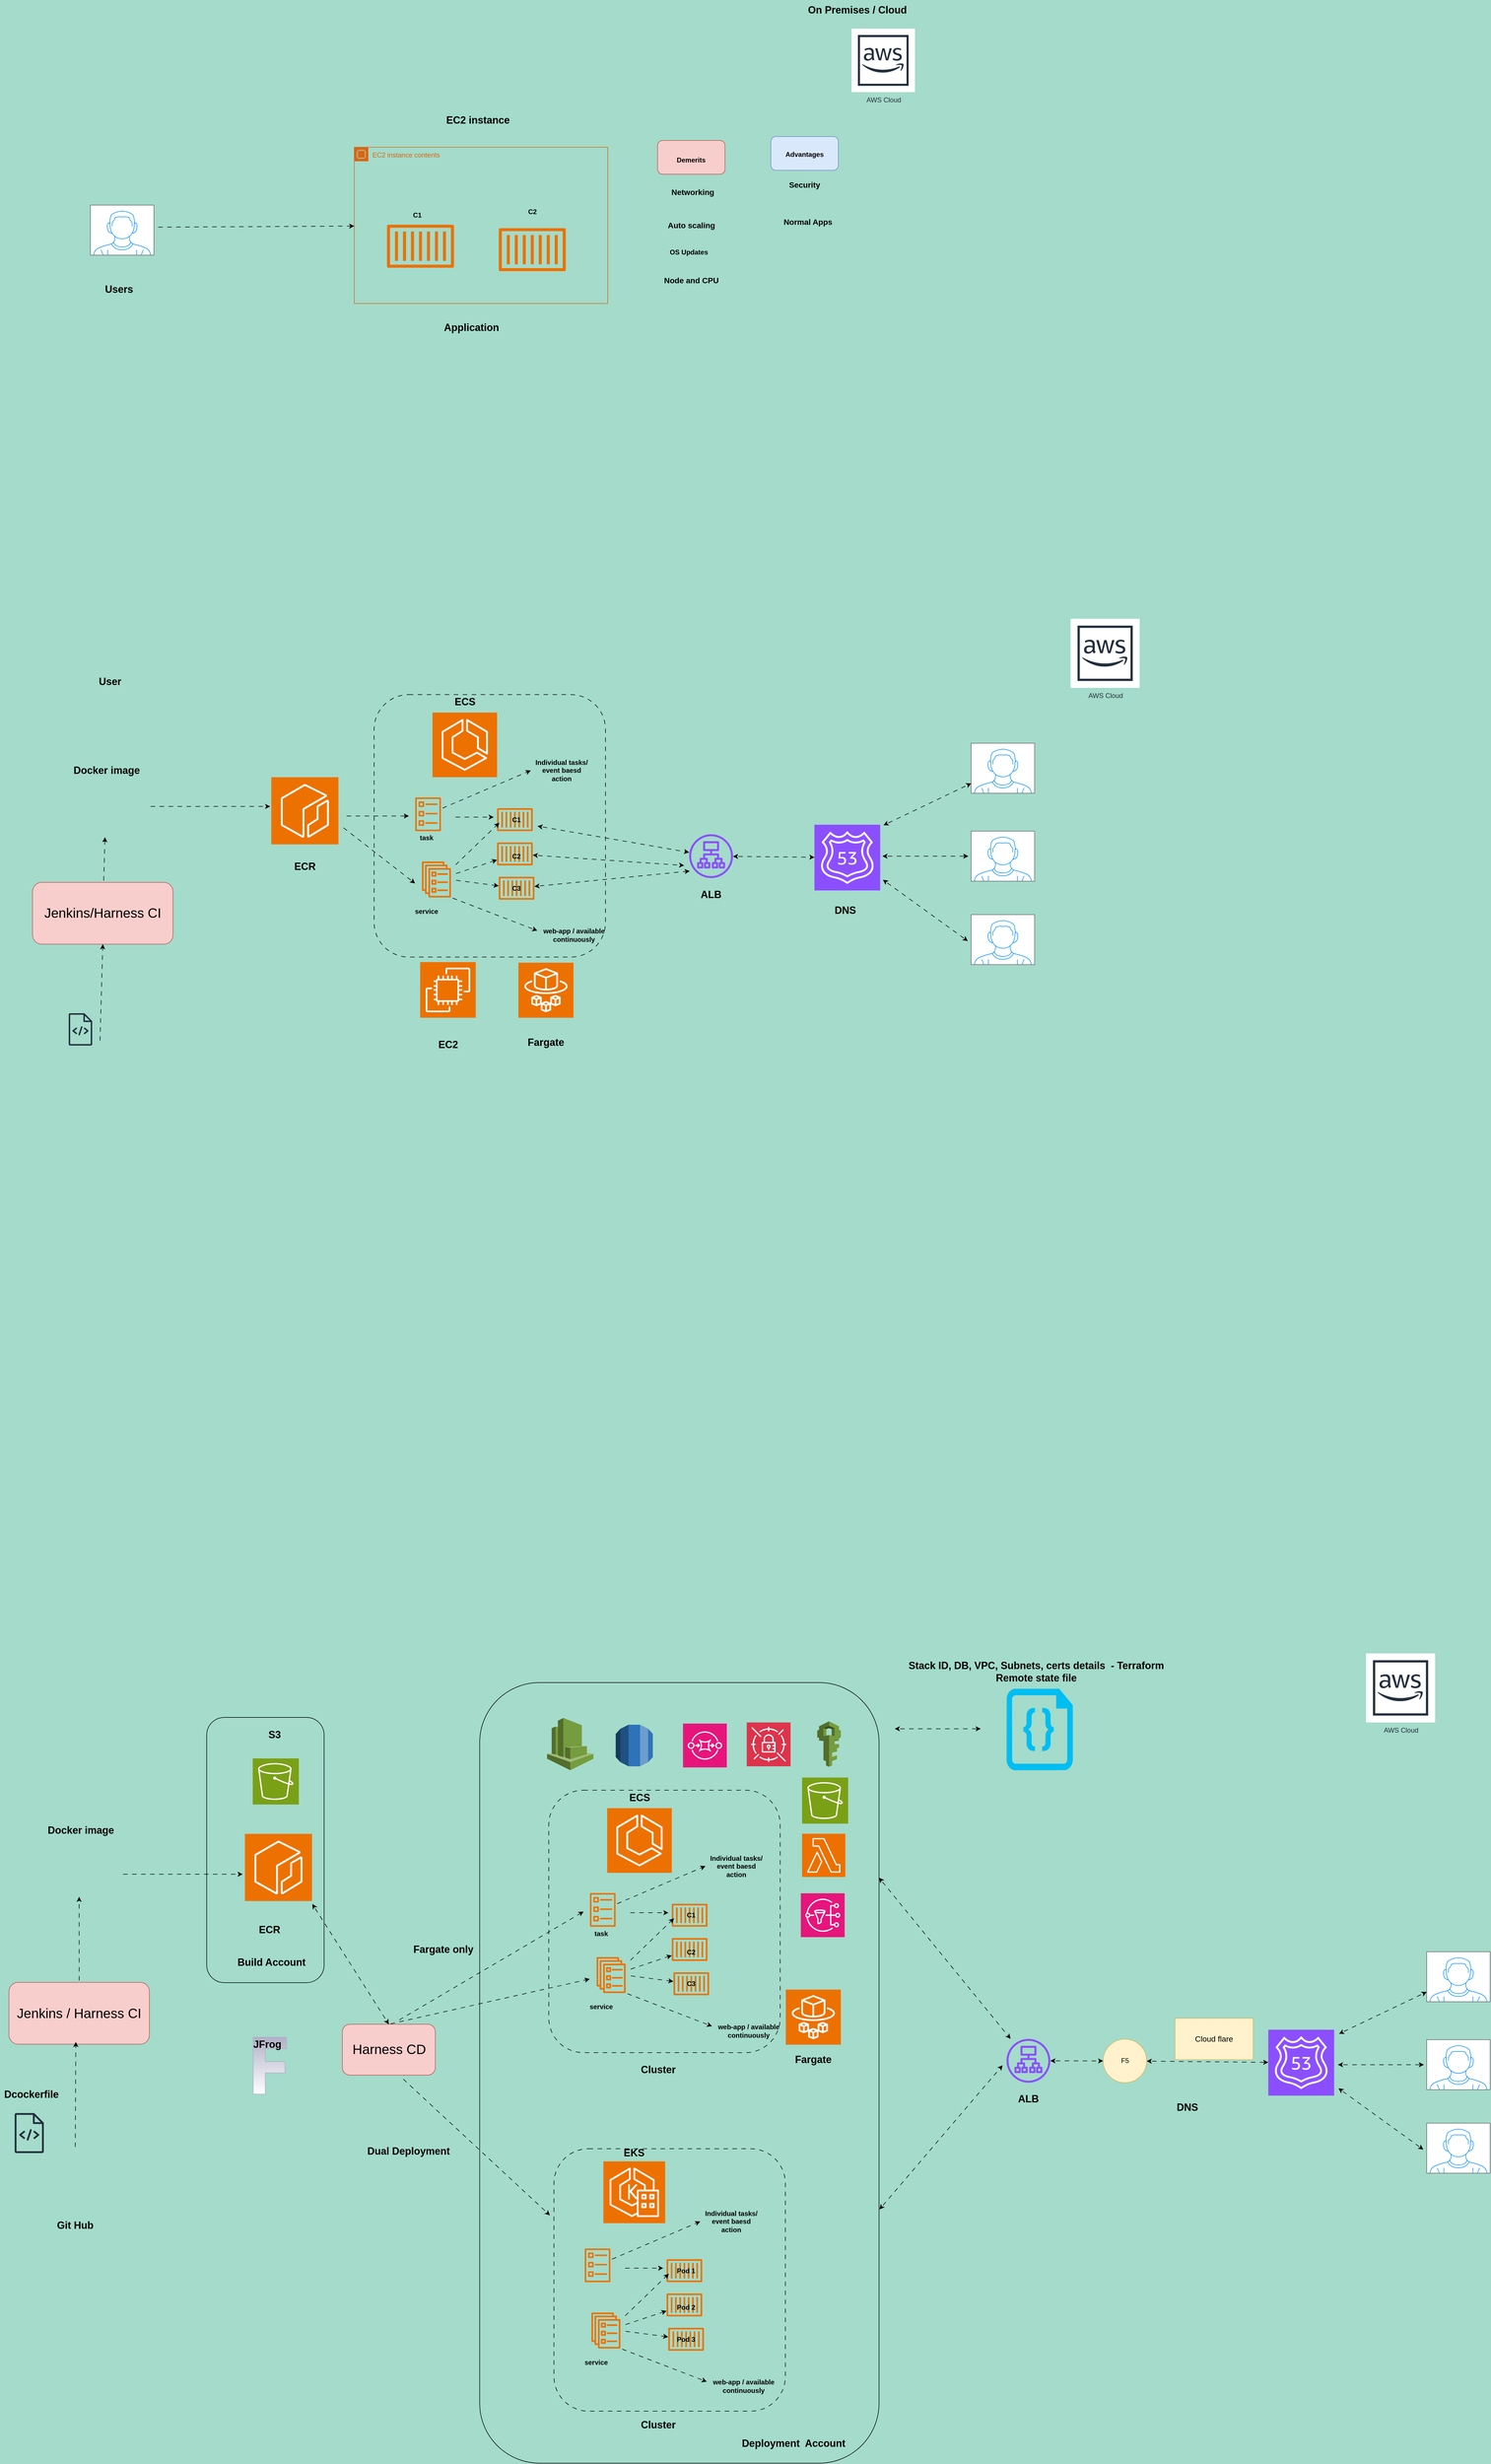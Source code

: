<mxfile version="22.0.0" type="github">
  <diagram name="Ancestry Fargate" id="TBZWrGbcj-6n2ztxz3MO">
    <mxGraphModel dx="2514" dy="2012" grid="0" gridSize="10" guides="1" tooltips="1" connect="1" arrows="1" fold="1" page="0" pageScale="1" pageWidth="3300" pageHeight="4681" background="#A4DBCA" math="0" shadow="0">
      <root>
        <mxCell id="0" />
        <mxCell id="1" parent="0" />
        <mxCell id="UvwjMwNNvw3ixja5yPa--1" value="" style="verticalLabelPosition=bottom;shadow=0;dashed=0;align=center;html=1;verticalAlign=top;strokeWidth=1;shape=mxgraph.mockup.containers.userMale;strokeColor=#666666;strokeColor2=#008cff;" parent="1" vertex="1">
          <mxGeometry x="95" y="-493" width="113" height="89" as="geometry" />
        </mxCell>
        <mxCell id="UvwjMwNNvw3ixja5yPa--5" value="EC2 instance contents" style="points=[[0,0],[0.25,0],[0.5,0],[0.75,0],[1,0],[1,0.25],[1,0.5],[1,0.75],[1,1],[0.75,1],[0.5,1],[0.25,1],[0,1],[0,0.75],[0,0.5],[0,0.25]];outlineConnect=0;gradientColor=none;html=1;whiteSpace=wrap;fontSize=12;fontStyle=0;container=1;pointerEvents=0;collapsible=0;recursiveResize=0;shape=mxgraph.aws4.group;grIcon=mxgraph.aws4.group_ec2_instance_contents;strokeColor=#D86613;fillColor=none;verticalAlign=top;align=left;spacingLeft=30;fontColor=#D86613;dashed=0;" parent="1" vertex="1">
          <mxGeometry x="564.74" y="-596" width="451.26" height="278" as="geometry" />
        </mxCell>
        <mxCell id="UvwjMwNNvw3ixja5yPa--7" value="" style="sketch=0;outlineConnect=0;fontColor=#232F3E;gradientColor=none;fillColor=#ED7100;strokeColor=none;dashed=0;verticalLabelPosition=bottom;verticalAlign=top;align=center;html=1;fontSize=12;fontStyle=0;aspect=fixed;pointerEvents=1;shape=mxgraph.aws4.container_1;" parent="UvwjMwNNvw3ixja5yPa--5" vertex="1">
          <mxGeometry x="257.26" y="143.75" width="119.24" height="77" as="geometry" />
        </mxCell>
        <mxCell id="UvwjMwNNvw3ixja5yPa--8" value="" style="shape=image;html=1;verticalAlign=top;verticalLabelPosition=bottom;labelBackgroundColor=#ffffff;imageAspect=0;aspect=fixed;image=https://cdn1.iconfinder.com/data/icons/unicons-line-vol-3/24/docker-128.png" parent="UvwjMwNNvw3ixja5yPa--5" vertex="1">
          <mxGeometry x="371.26" y="7" width="50" height="50" as="geometry" />
        </mxCell>
        <mxCell id="UvwjMwNNvw3ixja5yPa--59" value="&lt;b&gt;C2&lt;/b&gt;" style="text;html=1;strokeColor=none;fillColor=none;align=center;verticalAlign=middle;whiteSpace=wrap;rounded=0;" parent="UvwjMwNNvw3ixja5yPa--5" vertex="1">
          <mxGeometry x="276.13" y="92.88" width="81.5" height="44.75" as="geometry" />
        </mxCell>
        <mxCell id="UvwjMwNNvw3ixja5yPa--60" value="&lt;b&gt;C1&lt;/b&gt;" style="text;html=1;strokeColor=none;fillColor=none;align=center;verticalAlign=middle;whiteSpace=wrap;rounded=0;" parent="UvwjMwNNvw3ixja5yPa--5" vertex="1">
          <mxGeometry x="51.26" y="104" width="122" height="33.63" as="geometry" />
        </mxCell>
        <mxCell id="UvwjMwNNvw3ixja5yPa--220" value="" style="sketch=0;outlineConnect=0;fontColor=#232F3E;gradientColor=none;fillColor=#ED7100;strokeColor=none;dashed=0;verticalLabelPosition=bottom;verticalAlign=top;align=center;html=1;fontSize=12;fontStyle=0;aspect=fixed;pointerEvents=1;shape=mxgraph.aws4.container_1;" parent="UvwjMwNNvw3ixja5yPa--5" vertex="1">
          <mxGeometry x="58.26" y="137.63" width="119.24" height="77" as="geometry" />
        </mxCell>
        <mxCell id="UvwjMwNNvw3ixja5yPa--9" value="" style="endArrow=classic;html=1;rounded=0;exitX=1.04;exitY=0.441;exitDx=0;exitDy=0;exitPerimeter=0;flowAnimation=1;" parent="1" source="UvwjMwNNvw3ixja5yPa--1" target="UvwjMwNNvw3ixja5yPa--5" edge="1">
          <mxGeometry width="50" height="50" relative="1" as="geometry">
            <mxPoint x="314.5" y="-243" as="sourcePoint" />
            <mxPoint x="364.5" y="-293" as="targetPoint" />
          </mxGeometry>
        </mxCell>
        <mxCell id="UvwjMwNNvw3ixja5yPa--12" value="" style="shape=image;html=1;verticalAlign=top;verticalLabelPosition=bottom;labelBackgroundColor=#ffffff;imageAspect=0;aspect=fixed;image=https://cdn1.iconfinder.com/data/icons/ionicons-fill-vol-2/512/logo-docker-128.png" parent="1" vertex="1">
          <mxGeometry x="80" y="525" width="109" height="109" as="geometry" />
        </mxCell>
        <mxCell id="UvwjMwNNvw3ixja5yPa--13" value="" style="sketch=0;points=[[0,0,0],[0.25,0,0],[0.5,0,0],[0.75,0,0],[1,0,0],[0,1,0],[0.25,1,0],[0.5,1,0],[0.75,1,0],[1,1,0],[0,0.25,0],[0,0.5,0],[0,0.75,0],[1,0.25,0],[1,0.5,0],[1,0.75,0]];outlineConnect=0;fontColor=#232F3E;fillColor=#ED7100;strokeColor=#ffffff;dashed=0;verticalLabelPosition=bottom;verticalAlign=top;align=center;html=1;fontSize=12;fontStyle=0;aspect=fixed;shape=mxgraph.aws4.resourceIcon;resIcon=mxgraph.aws4.ecr;" parent="1" vertex="1">
          <mxGeometry x="417" y="525" width="119.5" height="119.5" as="geometry" />
        </mxCell>
        <mxCell id="UvwjMwNNvw3ixja5yPa--16" value="" style="endArrow=classic;html=1;rounded=0;exitX=1.04;exitY=0.441;exitDx=0;exitDy=0;exitPerimeter=0;flowAnimation=1;" parent="1" edge="1">
          <mxGeometry width="50" height="50" relative="1" as="geometry">
            <mxPoint x="199" y="577" as="sourcePoint" />
            <mxPoint x="415" y="577" as="targetPoint" />
          </mxGeometry>
        </mxCell>
        <mxCell id="UvwjMwNNvw3ixja5yPa--17" value="" style="sketch=0;points=[[0,0,0],[0.25,0,0],[0.5,0,0],[0.75,0,0],[1,0,0],[0,1,0],[0.25,1,0],[0.5,1,0],[0.75,1,0],[1,1,0],[0,0.25,0],[0,0.5,0],[0,0.75,0],[1,0.25,0],[1,0.5,0],[1,0.75,0]];outlineConnect=0;fontColor=#232F3E;fillColor=#ED7100;strokeColor=#ffffff;dashed=0;verticalLabelPosition=bottom;verticalAlign=top;align=center;html=1;fontSize=12;fontStyle=0;aspect=fixed;shape=mxgraph.aws4.resourceIcon;resIcon=mxgraph.aws4.ecs;" parent="1" vertex="1">
          <mxGeometry x="704" y="410" width="115" height="115" as="geometry" />
        </mxCell>
        <mxCell id="UvwjMwNNvw3ixja5yPa--18" value="" style="sketch=0;outlineConnect=0;fontColor=#232F3E;gradientColor=none;fillColor=#ED7100;strokeColor=none;dashed=0;verticalLabelPosition=bottom;verticalAlign=top;align=center;html=1;fontSize=12;fontStyle=0;aspect=fixed;pointerEvents=1;shape=mxgraph.aws4.container_1;" parent="1" vertex="1">
          <mxGeometry x="819" y="580" width="63.48" height="41" as="geometry" />
        </mxCell>
        <mxCell id="UvwjMwNNvw3ixja5yPa--19" value="" style="sketch=0;outlineConnect=0;fontColor=#232F3E;gradientColor=none;fillColor=#ED7100;strokeColor=none;dashed=0;verticalLabelPosition=bottom;verticalAlign=top;align=center;html=1;fontSize=12;fontStyle=0;aspect=fixed;pointerEvents=1;shape=mxgraph.aws4.container_1;" parent="1" vertex="1">
          <mxGeometry x="819" y="641" width="63.48" height="41" as="geometry" />
        </mxCell>
        <mxCell id="UvwjMwNNvw3ixja5yPa--20" value="" style="sketch=0;outlineConnect=0;fontColor=#232F3E;gradientColor=none;fillColor=#ED7100;strokeColor=none;dashed=0;verticalLabelPosition=bottom;verticalAlign=top;align=center;html=1;fontSize=12;fontStyle=0;aspect=fixed;pointerEvents=1;shape=mxgraph.aws4.container_1;" parent="1" vertex="1">
          <mxGeometry x="822" y="702" width="63.48" height="41" as="geometry" />
        </mxCell>
        <mxCell id="UvwjMwNNvw3ixja5yPa--21" value="" style="sketch=0;outlineConnect=0;fontColor=#232F3E;gradientColor=none;fillColor=#ED7100;strokeColor=none;dashed=0;verticalLabelPosition=bottom;verticalAlign=top;align=center;html=1;fontSize=12;fontStyle=0;aspect=fixed;pointerEvents=1;shape=mxgraph.aws4.ecs_task;" parent="1" vertex="1">
          <mxGeometry x="673" y="561" width="46.25" height="60" as="geometry" />
        </mxCell>
        <mxCell id="UvwjMwNNvw3ixja5yPa--24" value="&lt;b&gt;task&lt;/b&gt;" style="text;html=1;strokeColor=none;fillColor=none;align=center;verticalAlign=middle;whiteSpace=wrap;rounded=0;" parent="1" vertex="1">
          <mxGeometry x="657" y="615" width="73" height="36" as="geometry" />
        </mxCell>
        <mxCell id="UvwjMwNNvw3ixja5yPa--25" value="&lt;b&gt;service&lt;/b&gt;" style="text;html=1;strokeColor=none;fillColor=none;align=center;verticalAlign=middle;whiteSpace=wrap;rounded=0;" parent="1" vertex="1">
          <mxGeometry x="645" y="743" width="97" height="41" as="geometry" />
        </mxCell>
        <mxCell id="UvwjMwNNvw3ixja5yPa--26" value="&lt;b&gt;C1&lt;/b&gt;" style="text;html=1;strokeColor=none;fillColor=none;align=center;verticalAlign=middle;whiteSpace=wrap;rounded=0;" parent="1" vertex="1">
          <mxGeometry x="836.24" y="590.13" width="35" height="20.75" as="geometry" />
        </mxCell>
        <mxCell id="UvwjMwNNvw3ixja5yPa--29" value="" style="endArrow=classic;html=1;rounded=0;exitX=1.04;exitY=0.441;exitDx=0;exitDy=0;exitPerimeter=0;flowAnimation=1;" parent="1" edge="1">
          <mxGeometry width="50" height="50" relative="1" as="geometry">
            <mxPoint x="548" y="594" as="sourcePoint" />
            <mxPoint x="662" y="594" as="targetPoint" />
          </mxGeometry>
        </mxCell>
        <mxCell id="UvwjMwNNvw3ixja5yPa--30" value="" style="endArrow=classic;html=1;rounded=0;flowAnimation=1;" parent="1" edge="1">
          <mxGeometry width="50" height="50" relative="1" as="geometry">
            <mxPoint x="543" y="613" as="sourcePoint" />
            <mxPoint x="673" y="714" as="targetPoint" />
            <Array as="points" />
          </mxGeometry>
        </mxCell>
        <mxCell id="UvwjMwNNvw3ixja5yPa--31" value="" style="endArrow=classic;html=1;rounded=0;flowAnimation=1;" parent="1" edge="1">
          <mxGeometry width="50" height="50" relative="1" as="geometry">
            <mxPoint x="742" y="596" as="sourcePoint" />
            <mxPoint x="813" y="596" as="targetPoint" />
          </mxGeometry>
        </mxCell>
        <mxCell id="UvwjMwNNvw3ixja5yPa--32" value="" style="endArrow=classic;html=1;rounded=0;flowAnimation=1;" parent="1" edge="1">
          <mxGeometry width="50" height="50" relative="1" as="geometry">
            <mxPoint x="742.966" y="683.019" as="sourcePoint" />
            <mxPoint x="823" y="606" as="targetPoint" />
          </mxGeometry>
        </mxCell>
        <mxCell id="UvwjMwNNvw3ixja5yPa--33" value="" style="endArrow=classic;html=1;rounded=0;flowAnimation=1;" parent="1" target="UvwjMwNNvw3ixja5yPa--20" edge="1">
          <mxGeometry width="50" height="50" relative="1" as="geometry">
            <mxPoint x="742.966" y="707.992" as="sourcePoint" />
            <mxPoint x="833" y="616" as="targetPoint" />
          </mxGeometry>
        </mxCell>
        <mxCell id="UvwjMwNNvw3ixja5yPa--34" value="" style="endArrow=classic;html=1;rounded=0;flowAnimation=1;" parent="1" target="UvwjMwNNvw3ixja5yPa--19" edge="1">
          <mxGeometry width="50" height="50" relative="1" as="geometry">
            <mxPoint x="742.966" y="697.393" as="sourcePoint" />
            <mxPoint x="832" y="723" as="targetPoint" />
          </mxGeometry>
        </mxCell>
        <mxCell id="UvwjMwNNvw3ixja5yPa--36" value="&lt;b&gt;Individual tasks/ event baesd action&lt;/b&gt;" style="text;html=1;strokeColor=none;fillColor=none;align=center;verticalAlign=middle;whiteSpace=wrap;rounded=0;" parent="1" vertex="1">
          <mxGeometry x="878.98" y="486" width="110" height="54" as="geometry" />
        </mxCell>
        <mxCell id="UvwjMwNNvw3ixja5yPa--37" value="&lt;b&gt;web-app / available continuously&lt;/b&gt;" style="text;html=1;strokeColor=none;fillColor=none;align=center;verticalAlign=middle;whiteSpace=wrap;rounded=0;" parent="1" vertex="1">
          <mxGeometry x="882.48" y="784" width="148" height="44" as="geometry" />
        </mxCell>
        <mxCell id="UvwjMwNNvw3ixja5yPa--39" value="" style="endArrow=classic;html=1;rounded=0;entryX=0;entryY=0.5;entryDx=0;entryDy=0;flowAnimation=1;" parent="1" source="UvwjMwNNvw3ixja5yPa--21" target="UvwjMwNNvw3ixja5yPa--36" edge="1">
          <mxGeometry width="50" height="50" relative="1" as="geometry">
            <mxPoint x="913" y="557" as="sourcePoint" />
            <mxPoint x="963" y="507" as="targetPoint" />
          </mxGeometry>
        </mxCell>
        <mxCell id="UvwjMwNNvw3ixja5yPa--41" value="" style="endArrow=classic;html=1;rounded=0;flowAnimation=1;" parent="1" edge="1">
          <mxGeometry width="50" height="50" relative="1" as="geometry">
            <mxPoint x="737.003" y="739.004" as="sourcePoint" />
            <mxPoint x="890.5" y="798" as="targetPoint" />
          </mxGeometry>
        </mxCell>
        <mxCell id="UvwjMwNNvw3ixja5yPa--42" value="" style="sketch=0;points=[[0,0,0],[0.25,0,0],[0.5,0,0],[0.75,0,0],[1,0,0],[0,1,0],[0.25,1,0],[0.5,1,0],[0.75,1,0],[1,1,0],[0,0.25,0],[0,0.5,0],[0,0.75,0],[1,0.25,0],[1,0.5,0],[1,0.75,0]];outlineConnect=0;fontColor=#232F3E;fillColor=#ED7100;strokeColor=#ffffff;dashed=0;verticalLabelPosition=bottom;verticalAlign=top;align=center;html=1;fontSize=12;fontStyle=0;aspect=fixed;shape=mxgraph.aws4.resourceIcon;resIcon=mxgraph.aws4.ec2;" parent="1" vertex="1">
          <mxGeometry x="682" y="854" width="99" height="99" as="geometry" />
        </mxCell>
        <mxCell id="UvwjMwNNvw3ixja5yPa--43" value="" style="sketch=0;outlineConnect=0;fontColor=#232F3E;gradientColor=none;fillColor=#ED7100;strokeColor=none;dashed=0;verticalLabelPosition=bottom;verticalAlign=top;align=center;html=1;fontSize=12;fontStyle=0;aspect=fixed;pointerEvents=1;shape=mxgraph.aws4.ecs_service;" parent="1" vertex="1">
          <mxGeometry x="685" y="675" width="52" height="64" as="geometry" />
        </mxCell>
        <mxCell id="UvwjMwNNvw3ixja5yPa--44" value="" style="sketch=0;points=[[0,0,0],[0.25,0,0],[0.5,0,0],[0.75,0,0],[1,0,0],[0,1,0],[0.25,1,0],[0.5,1,0],[0.75,1,0],[1,1,0],[0,0.25,0],[0,0.5,0],[0,0.75,0],[1,0.25,0],[1,0.5,0],[1,0.75,0]];outlineConnect=0;fontColor=#232F3E;fillColor=#ED7100;strokeColor=#ffffff;dashed=0;verticalLabelPosition=bottom;verticalAlign=top;align=center;html=1;fontSize=12;fontStyle=0;aspect=fixed;shape=mxgraph.aws4.resourceIcon;resIcon=mxgraph.aws4.fargate;" parent="1" vertex="1">
          <mxGeometry x="857" y="855" width="98" height="98" as="geometry" />
        </mxCell>
        <mxCell id="UvwjMwNNvw3ixja5yPa--45" value="&lt;b&gt;&lt;font style=&quot;font-size: 18px;&quot;&gt;EC2&lt;/font&gt;&lt;/b&gt;" style="text;html=1;strokeColor=none;fillColor=none;align=center;verticalAlign=middle;whiteSpace=wrap;rounded=0;" parent="1" vertex="1">
          <mxGeometry x="701.5" y="986" width="60" height="30" as="geometry" />
        </mxCell>
        <mxCell id="UvwjMwNNvw3ixja5yPa--46" value="&lt;b&gt;&lt;font style=&quot;font-size: 18px;&quot;&gt;Fargate&lt;/font&gt;&lt;/b&gt;" style="text;html=1;strokeColor=none;fillColor=none;align=center;verticalAlign=middle;whiteSpace=wrap;rounded=0;" parent="1" vertex="1">
          <mxGeometry x="876" y="982" width="60" height="30" as="geometry" />
        </mxCell>
        <mxCell id="UvwjMwNNvw3ixja5yPa--47" value="&lt;b&gt;&lt;font style=&quot;font-size: 18px;&quot;&gt;ECR&lt;/font&gt;&lt;/b&gt;" style="text;html=1;strokeColor=none;fillColor=none;align=center;verticalAlign=middle;whiteSpace=wrap;rounded=0;" parent="1" vertex="1">
          <mxGeometry x="446.75" y="669" width="60" height="30" as="geometry" />
        </mxCell>
        <mxCell id="UvwjMwNNvw3ixja5yPa--48" value="&lt;b&gt;&lt;font style=&quot;font-size: 18px;&quot;&gt;Docker image&lt;/font&gt;&lt;/b&gt;" style="text;html=1;strokeColor=none;fillColor=none;align=center;verticalAlign=middle;whiteSpace=wrap;rounded=0;" parent="1" vertex="1">
          <mxGeometry x="60.5" y="491.5" width="125.5" height="43" as="geometry" />
        </mxCell>
        <mxCell id="UvwjMwNNvw3ixja5yPa--49" value="&lt;b&gt;&lt;font style=&quot;font-size: 18px;&quot;&gt;ECS&lt;/font&gt;&lt;/b&gt;" style="text;html=1;strokeColor=none;fillColor=none;align=center;verticalAlign=middle;whiteSpace=wrap;rounded=0;" parent="1" vertex="1">
          <mxGeometry x="731.5" y="376" width="60" height="30" as="geometry" />
        </mxCell>
        <mxCell id="UvwjMwNNvw3ixja5yPa--51" value="" style="sketch=0;outlineConnect=0;fontColor=#232F3E;gradientColor=none;fillColor=#8C4FFF;strokeColor=none;dashed=0;verticalLabelPosition=bottom;verticalAlign=top;align=center;html=1;fontSize=12;fontStyle=0;aspect=fixed;pointerEvents=1;shape=mxgraph.aws4.application_load_balancer;" parent="1" vertex="1">
          <mxGeometry x="1161" y="626.5" width="78" height="78" as="geometry" />
        </mxCell>
        <mxCell id="UvwjMwNNvw3ixja5yPa--53" value="&lt;b&gt;C2&lt;/b&gt;" style="text;html=1;strokeColor=none;fillColor=none;align=center;verticalAlign=middle;whiteSpace=wrap;rounded=0;" parent="1" vertex="1">
          <mxGeometry x="836.24" y="656" width="35" height="20.75" as="geometry" />
        </mxCell>
        <mxCell id="UvwjMwNNvw3ixja5yPa--54" value="&lt;b&gt;C3&lt;/b&gt;" style="text;html=1;strokeColor=none;fillColor=none;align=center;verticalAlign=middle;whiteSpace=wrap;rounded=0;" parent="1" vertex="1">
          <mxGeometry x="836.24" y="712.13" width="35" height="20.75" as="geometry" />
        </mxCell>
        <mxCell id="UvwjMwNNvw3ixja5yPa--58" value="&lt;b&gt;&lt;font style=&quot;font-size: 18px;&quot;&gt;User&lt;/font&gt;&lt;/b&gt;" style="text;html=1;strokeColor=none;fillColor=none;align=center;verticalAlign=middle;whiteSpace=wrap;rounded=0;" parent="1" vertex="1">
          <mxGeometry x="66.75" y="333" width="125.5" height="43" as="geometry" />
        </mxCell>
        <mxCell id="UvwjMwNNvw3ixja5yPa--62" value="&lt;b&gt;&lt;font style=&quot;font-size: 18px;&quot;&gt;EC2 instance&lt;/font&gt;&lt;/b&gt;" style="text;html=1;strokeColor=none;fillColor=none;align=center;verticalAlign=middle;whiteSpace=wrap;rounded=0;" parent="1" vertex="1">
          <mxGeometry x="722" y="-666" width="125.5" height="43" as="geometry" />
        </mxCell>
        <mxCell id="UvwjMwNNvw3ixja5yPa--63" value="" style="verticalLabelPosition=bottom;shadow=0;dashed=0;align=center;html=1;verticalAlign=top;strokeWidth=1;shape=mxgraph.mockup.containers.userMale;strokeColor=#666666;strokeColor2=#008cff;" parent="1" vertex="1">
          <mxGeometry x="1663" y="621" width="113" height="89" as="geometry" />
        </mxCell>
        <mxCell id="UvwjMwNNvw3ixja5yPa--64" value="" style="verticalLabelPosition=bottom;shadow=0;dashed=0;align=center;html=1;verticalAlign=top;strokeWidth=1;shape=mxgraph.mockup.containers.userMale;strokeColor=#666666;strokeColor2=#008cff;" parent="1" vertex="1">
          <mxGeometry x="1663" y="464.5" width="113" height="89" as="geometry" />
        </mxCell>
        <mxCell id="UvwjMwNNvw3ixja5yPa--65" value="" style="verticalLabelPosition=bottom;shadow=0;dashed=0;align=center;html=1;verticalAlign=top;strokeWidth=1;shape=mxgraph.mockup.containers.userMale;strokeColor=#666666;strokeColor2=#008cff;" parent="1" vertex="1">
          <mxGeometry x="1663" y="769.5" width="113" height="89" as="geometry" />
        </mxCell>
        <mxCell id="UvwjMwNNvw3ixja5yPa--66" value="" style="sketch=0;points=[[0,0,0],[0.25,0,0],[0.5,0,0],[0.75,0,0],[1,0,0],[0,1,0],[0.25,1,0],[0.5,1,0],[0.75,1,0],[1,1,0],[0,0.25,0],[0,0.5,0],[0,0.75,0],[1,0.25,0],[1,0.5,0],[1,0.75,0]];outlineConnect=0;fontColor=#232F3E;fillColor=#8C4FFF;strokeColor=#ffffff;dashed=0;verticalLabelPosition=bottom;verticalAlign=top;align=center;html=1;fontSize=12;fontStyle=0;aspect=fixed;shape=mxgraph.aws4.resourceIcon;resIcon=mxgraph.aws4.route_53;" parent="1" vertex="1">
          <mxGeometry x="1384" y="609.5" width="117" height="117" as="geometry" />
        </mxCell>
        <mxCell id="UvwjMwNNvw3ixja5yPa--68" value="" style="endArrow=classic;startArrow=classic;html=1;rounded=0;flowAnimation=1;" parent="1" source="UvwjMwNNvw3ixja5yPa--51" target="UvwjMwNNvw3ixja5yPa--66" edge="1">
          <mxGeometry width="50" height="50" relative="1" as="geometry">
            <mxPoint x="1285" y="483.5" as="sourcePoint" />
            <mxPoint x="1335" y="433.5" as="targetPoint" />
          </mxGeometry>
        </mxCell>
        <mxCell id="UvwjMwNNvw3ixja5yPa--70" value="" style="endArrow=classic;startArrow=classic;html=1;rounded=0;flowAnimation=1;" parent="1" target="UvwjMwNNvw3ixja5yPa--51" edge="1">
          <mxGeometry width="50" height="50" relative="1" as="geometry">
            <mxPoint x="891" y="612" as="sourcePoint" />
            <mxPoint x="1181" y="616" as="targetPoint" />
          </mxGeometry>
        </mxCell>
        <mxCell id="UvwjMwNNvw3ixja5yPa--71" value="" style="endArrow=classic;startArrow=classic;html=1;rounded=0;flowAnimation=1;" parent="1" source="UvwjMwNNvw3ixja5yPa--19" edge="1">
          <mxGeometry width="50" height="50" relative="1" as="geometry">
            <mxPoint x="901" y="622" as="sourcePoint" />
            <mxPoint x="1152" y="682" as="targetPoint" />
          </mxGeometry>
        </mxCell>
        <mxCell id="UvwjMwNNvw3ixja5yPa--72" value="" style="endArrow=classic;startArrow=classic;html=1;rounded=0;flowAnimation=1;" parent="1" source="UvwjMwNNvw3ixja5yPa--20" edge="1">
          <mxGeometry width="50" height="50" relative="1" as="geometry">
            <mxPoint x="892" y="674" as="sourcePoint" />
            <mxPoint x="1162" y="692" as="targetPoint" />
          </mxGeometry>
        </mxCell>
        <mxCell id="UvwjMwNNvw3ixja5yPa--80" value="" style="endArrow=classic;startArrow=classic;html=1;rounded=0;flowAnimation=1;" parent="1" target="UvwjMwNNvw3ixja5yPa--64" edge="1">
          <mxGeometry width="50" height="50" relative="1" as="geometry">
            <mxPoint x="1507" y="610.5" as="sourcePoint" />
            <mxPoint x="1394" y="677.5" as="targetPoint" />
          </mxGeometry>
        </mxCell>
        <mxCell id="UvwjMwNNvw3ixja5yPa--81" value="" style="endArrow=classic;startArrow=classic;html=1;rounded=0;flowAnimation=1;entryX=-0.044;entryY=0.5;entryDx=0;entryDy=0;entryPerimeter=0;" parent="1" target="UvwjMwNNvw3ixja5yPa--63" edge="1">
          <mxGeometry width="50" height="50" relative="1" as="geometry">
            <mxPoint x="1505" y="665.5" as="sourcePoint" />
            <mxPoint x="1673" y="545.5" as="targetPoint" />
          </mxGeometry>
        </mxCell>
        <mxCell id="UvwjMwNNvw3ixja5yPa--82" value="" style="endArrow=classic;startArrow=classic;html=1;rounded=0;flowAnimation=1;" parent="1" edge="1">
          <mxGeometry width="50" height="50" relative="1" as="geometry">
            <mxPoint x="1506" y="707.5" as="sourcePoint" />
            <mxPoint x="1657" y="816.5" as="targetPoint" />
          </mxGeometry>
        </mxCell>
        <mxCell id="UvwjMwNNvw3ixja5yPa--86" value="&lt;b&gt;&lt;font style=&quot;font-size: 18px;&quot;&gt;ALB&lt;/font&gt;&lt;/b&gt;" style="text;html=1;strokeColor=none;fillColor=none;align=center;verticalAlign=middle;whiteSpace=wrap;rounded=0;" parent="1" vertex="1">
          <mxGeometry x="1170" y="718.5" width="60" height="30" as="geometry" />
        </mxCell>
        <mxCell id="UvwjMwNNvw3ixja5yPa--87" value="&lt;b&gt;&lt;font style=&quot;font-size: 18px;&quot;&gt;DNS&lt;/font&gt;&lt;/b&gt;" style="text;html=1;strokeColor=none;fillColor=none;align=center;verticalAlign=middle;whiteSpace=wrap;rounded=0;" parent="1" vertex="1">
          <mxGeometry x="1409" y="746.5" width="60" height="30" as="geometry" />
        </mxCell>
        <mxCell id="UvwjMwNNvw3ixja5yPa--88" value="" style="rounded=1;whiteSpace=wrap;html=1;fillColor=none;dashed=1;dashPattern=8 8;" parent="1" vertex="1">
          <mxGeometry x="600" y="378" width="412" height="467" as="geometry" />
        </mxCell>
        <mxCell id="UvwjMwNNvw3ixja5yPa--90" value="" style="shape=image;html=1;verticalAlign=top;verticalLabelPosition=bottom;labelBackgroundColor=#ffffff;imageAspect=0;aspect=fixed;image=https://cdn1.iconfinder.com/data/icons/picons-social/57/github-128.png" parent="1" vertex="1">
          <mxGeometry x="48" y="997" width="128" height="128" as="geometry" />
        </mxCell>
        <mxCell id="UvwjMwNNvw3ixja5yPa--92" value="&lt;font style=&quot;font-size: 24px;&quot;&gt;Jenkins/Harness CI&lt;/font&gt;" style="rounded=1;whiteSpace=wrap;html=1;fillColor=#f8cecc;strokeColor=#b85450;" parent="1" vertex="1">
          <mxGeometry x="-8" y="712.13" width="250" height="110" as="geometry" />
        </mxCell>
        <mxCell id="UvwjMwNNvw3ixja5yPa--93" value="" style="sketch=0;outlineConnect=0;fontColor=#232F3E;gradientColor=none;fillColor=#232F3D;strokeColor=none;dashed=0;verticalLabelPosition=bottom;verticalAlign=top;align=center;html=1;fontSize=12;fontStyle=0;aspect=fixed;pointerEvents=1;shape=mxgraph.aws4.source_code;" parent="1" vertex="1">
          <mxGeometry x="56.25" y="945" width="42" height="57.47" as="geometry" />
        </mxCell>
        <mxCell id="UvwjMwNNvw3ixja5yPa--94" value="" style="endArrow=classic;html=1;rounded=0;exitX=0.5;exitY=0;exitDx=0;exitDy=0;flowAnimation=1;fontStyle=1;entryX=0.5;entryY=1;entryDx=0;entryDy=0;" parent="1" source="UvwjMwNNvw3ixja5yPa--90" target="UvwjMwNNvw3ixja5yPa--92" edge="1">
          <mxGeometry width="50" height="50" relative="1" as="geometry">
            <mxPoint x="218" y="1061" as="sourcePoint" />
            <mxPoint x="115" y="890" as="targetPoint" />
          </mxGeometry>
        </mxCell>
        <mxCell id="UvwjMwNNvw3ixja5yPa--95" value="" style="endArrow=classic;html=1;rounded=0;flowAnimation=1;fontStyle=1;entryX=0.375;entryY=0.979;entryDx=0;entryDy=0;entryPerimeter=0;" parent="1" source="UvwjMwNNvw3ixja5yPa--92" target="UvwjMwNNvw3ixja5yPa--12" edge="1">
          <mxGeometry width="50" height="50" relative="1" as="geometry">
            <mxPoint x="168" y="881" as="sourcePoint" />
            <mxPoint x="169" y="691" as="targetPoint" />
          </mxGeometry>
        </mxCell>
        <mxCell id="UvwjMwNNvw3ixja5yPa--103" value="" style="shape=image;html=1;verticalAlign=top;verticalLabelPosition=bottom;labelBackgroundColor=#ffffff;imageAspect=0;aspect=fixed;image=https://cdn1.iconfinder.com/data/icons/ionicons-fill-vol-2/512/logo-docker-128.png" parent="1" vertex="1">
          <mxGeometry x="34" y="2410.5" width="109" height="109" as="geometry" />
        </mxCell>
        <mxCell id="UvwjMwNNvw3ixja5yPa--104" value="&lt;b&gt;&lt;font style=&quot;font-size: 18px;&quot;&gt;Docker image&lt;/font&gt;&lt;/b&gt;" style="text;html=1;strokeColor=none;fillColor=none;align=center;verticalAlign=middle;whiteSpace=wrap;rounded=0;" parent="1" vertex="1">
          <mxGeometry x="14.5" y="2377" width="125.5" height="43" as="geometry" />
        </mxCell>
        <mxCell id="UvwjMwNNvw3ixja5yPa--105" value="" style="shape=image;html=1;verticalAlign=top;verticalLabelPosition=bottom;labelBackgroundColor=#ffffff;imageAspect=0;aspect=fixed;image=https://cdn1.iconfinder.com/data/icons/picons-social/57/github-128.png" parent="1" vertex="1">
          <mxGeometry x="4" y="2965.5" width="128" height="128" as="geometry" />
        </mxCell>
        <mxCell id="UvwjMwNNvw3ixja5yPa--106" value="&lt;font style=&quot;font-size: 24px;&quot;&gt;Jenkins / Harness CI&lt;/font&gt;" style="rounded=1;whiteSpace=wrap;html=1;fillColor=#f8cecc;strokeColor=#b85450;" parent="1" vertex="1">
          <mxGeometry x="-50" y="2669.5" width="250" height="110" as="geometry" />
        </mxCell>
        <mxCell id="UvwjMwNNvw3ixja5yPa--107" value="" style="sketch=0;outlineConnect=0;fontColor=#232F3E;gradientColor=none;fillColor=#232F3D;strokeColor=none;dashed=0;verticalLabelPosition=bottom;verticalAlign=top;align=center;html=1;fontSize=12;fontStyle=0;aspect=fixed;pointerEvents=1;shape=mxgraph.aws4.source_code;" parent="1" vertex="1">
          <mxGeometry x="-40" y="2902" width="52.1" height="71.28" as="geometry" />
        </mxCell>
        <mxCell id="UvwjMwNNvw3ixja5yPa--108" value="" style="endArrow=classic;html=1;rounded=0;exitX=0.5;exitY=0;exitDx=0;exitDy=0;flowAnimation=1;fontStyle=1" parent="1" source="UvwjMwNNvw3ixja5yPa--105" edge="1">
          <mxGeometry width="50" height="50" relative="1" as="geometry">
            <mxPoint x="172" y="2946.5" as="sourcePoint" />
            <mxPoint x="69" y="2775.5" as="targetPoint" />
          </mxGeometry>
        </mxCell>
        <mxCell id="UvwjMwNNvw3ixja5yPa--109" value="" style="endArrow=classic;html=1;rounded=0;flowAnimation=1;fontStyle=1;entryX=0.375;entryY=0.979;entryDx=0;entryDy=0;entryPerimeter=0;" parent="1" source="UvwjMwNNvw3ixja5yPa--106" target="UvwjMwNNvw3ixja5yPa--103" edge="1">
          <mxGeometry width="50" height="50" relative="1" as="geometry">
            <mxPoint x="122" y="2766.5" as="sourcePoint" />
            <mxPoint x="123" y="2576.5" as="targetPoint" />
          </mxGeometry>
        </mxCell>
        <mxCell id="UvwjMwNNvw3ixja5yPa--110" value="" style="sketch=0;points=[[0,0,0],[0.25,0,0],[0.5,0,0],[0.75,0,0],[1,0,0],[0,1,0],[0.25,1,0],[0.5,1,0],[0.75,1,0],[1,1,0],[0,0.25,0],[0,0.5,0],[0,0.75,0],[1,0.25,0],[1,0.5,0],[1,0.75,0]];outlineConnect=0;fontColor=#232F3E;fillColor=#ED7100;strokeColor=#ffffff;dashed=0;verticalLabelPosition=bottom;verticalAlign=top;align=center;html=1;fontSize=12;fontStyle=0;aspect=fixed;shape=mxgraph.aws4.resourceIcon;resIcon=mxgraph.aws4.ecr;" parent="1" vertex="1">
          <mxGeometry x="370" y="2405.25" width="119.5" height="119.5" as="geometry" />
        </mxCell>
        <mxCell id="UvwjMwNNvw3ixja5yPa--111" value="" style="sketch=0;points=[[0,0,0],[0.25,0,0],[0.5,0,0],[0.75,0,0],[1,0,0],[0,1,0],[0.25,1,0],[0.5,1,0],[0.75,1,0],[1,1,0],[0,0.25,0],[0,0.5,0],[0,0.75,0],[1,0.25,0],[1,0.5,0],[1,0.75,0]];outlineConnect=0;fontColor=#232F3E;fillColor=#ED7100;strokeColor=#ffffff;dashed=0;verticalLabelPosition=bottom;verticalAlign=top;align=center;html=1;fontSize=12;fontStyle=0;aspect=fixed;shape=mxgraph.aws4.resourceIcon;resIcon=mxgraph.aws4.ecs;" parent="1" vertex="1">
          <mxGeometry x="1015" y="2359.5" width="115" height="115" as="geometry" />
        </mxCell>
        <mxCell id="UvwjMwNNvw3ixja5yPa--112" value="" style="sketch=0;outlineConnect=0;fontColor=#232F3E;gradientColor=none;fillColor=#ED7100;strokeColor=none;dashed=0;verticalLabelPosition=bottom;verticalAlign=top;align=center;html=1;fontSize=12;fontStyle=0;aspect=fixed;pointerEvents=1;shape=mxgraph.aws4.container_1;" parent="1" vertex="1">
          <mxGeometry x="1130" y="2529.5" width="63.48" height="41" as="geometry" />
        </mxCell>
        <mxCell id="UvwjMwNNvw3ixja5yPa--113" value="" style="sketch=0;outlineConnect=0;fontColor=#232F3E;gradientColor=none;fillColor=#ED7100;strokeColor=none;dashed=0;verticalLabelPosition=bottom;verticalAlign=top;align=center;html=1;fontSize=12;fontStyle=0;aspect=fixed;pointerEvents=1;shape=mxgraph.aws4.container_1;" parent="1" vertex="1">
          <mxGeometry x="1130" y="2590.5" width="63.48" height="41" as="geometry" />
        </mxCell>
        <mxCell id="UvwjMwNNvw3ixja5yPa--114" value="" style="sketch=0;outlineConnect=0;fontColor=#232F3E;gradientColor=none;fillColor=#ED7100;strokeColor=none;dashed=0;verticalLabelPosition=bottom;verticalAlign=top;align=center;html=1;fontSize=12;fontStyle=0;aspect=fixed;pointerEvents=1;shape=mxgraph.aws4.container_1;" parent="1" vertex="1">
          <mxGeometry x="1133" y="2651.5" width="63.48" height="41" as="geometry" />
        </mxCell>
        <mxCell id="UvwjMwNNvw3ixja5yPa--115" value="" style="sketch=0;outlineConnect=0;fontColor=#232F3E;gradientColor=none;fillColor=#ED7100;strokeColor=none;dashed=0;verticalLabelPosition=bottom;verticalAlign=top;align=center;html=1;fontSize=12;fontStyle=0;aspect=fixed;pointerEvents=1;shape=mxgraph.aws4.ecs_task;" parent="1" vertex="1">
          <mxGeometry x="984" y="2510.5" width="46.25" height="60" as="geometry" />
        </mxCell>
        <mxCell id="UvwjMwNNvw3ixja5yPa--116" value="&lt;b&gt;task&lt;/b&gt;" style="text;html=1;strokeColor=none;fillColor=none;align=center;verticalAlign=middle;whiteSpace=wrap;rounded=0;" parent="1" vertex="1">
          <mxGeometry x="968" y="2564.5" width="73" height="36" as="geometry" />
        </mxCell>
        <mxCell id="UvwjMwNNvw3ixja5yPa--117" value="&lt;b&gt;service&lt;/b&gt;" style="text;html=1;strokeColor=none;fillColor=none;align=center;verticalAlign=middle;whiteSpace=wrap;rounded=0;" parent="1" vertex="1">
          <mxGeometry x="956" y="2692.5" width="97" height="41" as="geometry" />
        </mxCell>
        <mxCell id="UvwjMwNNvw3ixja5yPa--118" value="&lt;b&gt;C1&lt;/b&gt;" style="text;html=1;strokeColor=none;fillColor=none;align=center;verticalAlign=middle;whiteSpace=wrap;rounded=0;" parent="1" vertex="1">
          <mxGeometry x="1147.24" y="2539.63" width="35" height="20.75" as="geometry" />
        </mxCell>
        <mxCell id="UvwjMwNNvw3ixja5yPa--119" value="" style="endArrow=classic;html=1;rounded=0;flowAnimation=1;" parent="1" edge="1">
          <mxGeometry width="50" height="50" relative="1" as="geometry">
            <mxPoint x="642" y="2738" as="sourcePoint" />
            <mxPoint x="973" y="2543.5" as="targetPoint" />
          </mxGeometry>
        </mxCell>
        <mxCell id="UvwjMwNNvw3ixja5yPa--120" value="" style="endArrow=classic;html=1;rounded=0;flowAnimation=1;exitX=0.5;exitY=0;exitDx=0;exitDy=0;" parent="1" source="UvwjMwNNvw3ixja5yPa--141" edge="1">
          <mxGeometry width="50" height="50" relative="1" as="geometry">
            <mxPoint x="854" y="2562.5" as="sourcePoint" />
            <mxPoint x="984" y="2663.5" as="targetPoint" />
            <Array as="points" />
          </mxGeometry>
        </mxCell>
        <mxCell id="UvwjMwNNvw3ixja5yPa--121" value="" style="endArrow=classic;html=1;rounded=0;flowAnimation=1;" parent="1" edge="1">
          <mxGeometry width="50" height="50" relative="1" as="geometry">
            <mxPoint x="1053" y="2545.5" as="sourcePoint" />
            <mxPoint x="1124" y="2545.5" as="targetPoint" />
          </mxGeometry>
        </mxCell>
        <mxCell id="UvwjMwNNvw3ixja5yPa--122" value="" style="endArrow=classic;html=1;rounded=0;flowAnimation=1;" parent="1" edge="1">
          <mxGeometry width="50" height="50" relative="1" as="geometry">
            <mxPoint x="1053.966" y="2632.519" as="sourcePoint" />
            <mxPoint x="1134" y="2555.5" as="targetPoint" />
          </mxGeometry>
        </mxCell>
        <mxCell id="UvwjMwNNvw3ixja5yPa--123" value="" style="endArrow=classic;html=1;rounded=0;flowAnimation=1;" parent="1" target="UvwjMwNNvw3ixja5yPa--114" edge="1">
          <mxGeometry width="50" height="50" relative="1" as="geometry">
            <mxPoint x="1053.966" y="2657.492" as="sourcePoint" />
            <mxPoint x="1144" y="2565.5" as="targetPoint" />
          </mxGeometry>
        </mxCell>
        <mxCell id="UvwjMwNNvw3ixja5yPa--124" value="" style="endArrow=classic;html=1;rounded=0;flowAnimation=1;" parent="1" target="UvwjMwNNvw3ixja5yPa--113" edge="1">
          <mxGeometry width="50" height="50" relative="1" as="geometry">
            <mxPoint x="1053.966" y="2646.893" as="sourcePoint" />
            <mxPoint x="1143" y="2672.5" as="targetPoint" />
          </mxGeometry>
        </mxCell>
        <mxCell id="UvwjMwNNvw3ixja5yPa--125" value="&lt;b&gt;Individual tasks/ event baesd action&lt;/b&gt;" style="text;html=1;strokeColor=none;fillColor=none;align=center;verticalAlign=middle;whiteSpace=wrap;rounded=0;" parent="1" vertex="1">
          <mxGeometry x="1189.98" y="2435.5" width="110" height="54" as="geometry" />
        </mxCell>
        <mxCell id="UvwjMwNNvw3ixja5yPa--126" value="&lt;b&gt;web-app / available continuously&lt;/b&gt;" style="text;html=1;strokeColor=none;fillColor=none;align=center;verticalAlign=middle;whiteSpace=wrap;rounded=0;" parent="1" vertex="1">
          <mxGeometry x="1193.48" y="2733.5" width="148" height="44" as="geometry" />
        </mxCell>
        <mxCell id="UvwjMwNNvw3ixja5yPa--127" value="" style="endArrow=classic;html=1;rounded=0;entryX=0;entryY=0.5;entryDx=0;entryDy=0;flowAnimation=1;" parent="1" source="UvwjMwNNvw3ixja5yPa--115" target="UvwjMwNNvw3ixja5yPa--125" edge="1">
          <mxGeometry width="50" height="50" relative="1" as="geometry">
            <mxPoint x="1224" y="2506.5" as="sourcePoint" />
            <mxPoint x="1274" y="2456.5" as="targetPoint" />
          </mxGeometry>
        </mxCell>
        <mxCell id="UvwjMwNNvw3ixja5yPa--128" value="" style="endArrow=classic;html=1;rounded=0;flowAnimation=1;" parent="1" edge="1">
          <mxGeometry width="50" height="50" relative="1" as="geometry">
            <mxPoint x="1048.003" y="2688.504" as="sourcePoint" />
            <mxPoint x="1201.5" y="2747.5" as="targetPoint" />
          </mxGeometry>
        </mxCell>
        <mxCell id="UvwjMwNNvw3ixja5yPa--130" value="" style="sketch=0;outlineConnect=0;fontColor=#232F3E;gradientColor=none;fillColor=#ED7100;strokeColor=none;dashed=0;verticalLabelPosition=bottom;verticalAlign=top;align=center;html=1;fontSize=12;fontStyle=0;aspect=fixed;pointerEvents=1;shape=mxgraph.aws4.ecs_service;" parent="1" vertex="1">
          <mxGeometry x="996" y="2624.5" width="52" height="64" as="geometry" />
        </mxCell>
        <mxCell id="UvwjMwNNvw3ixja5yPa--131" value="" style="sketch=0;points=[[0,0,0],[0.25,0,0],[0.5,0,0],[0.75,0,0],[1,0,0],[0,1,0],[0.25,1,0],[0.5,1,0],[0.75,1,0],[1,1,0],[0,0.25,0],[0,0.5,0],[0,0.75,0],[1,0.25,0],[1,0.5,0],[1,0.75,0]];outlineConnect=0;fontColor=#232F3E;fillColor=#ED7100;strokeColor=#ffffff;dashed=0;verticalLabelPosition=bottom;verticalAlign=top;align=center;html=1;fontSize=12;fontStyle=0;aspect=fixed;shape=mxgraph.aws4.resourceIcon;resIcon=mxgraph.aws4.fargate;" parent="1" vertex="1">
          <mxGeometry x="1333" y="2682.38" width="98" height="98" as="geometry" />
        </mxCell>
        <mxCell id="UvwjMwNNvw3ixja5yPa--133" value="&lt;b&gt;&lt;font style=&quot;font-size: 18px;&quot;&gt;Fargate&lt;/font&gt;&lt;/b&gt;" style="text;html=1;strokeColor=none;fillColor=none;align=center;verticalAlign=middle;whiteSpace=wrap;rounded=0;" parent="1" vertex="1">
          <mxGeometry x="1352" y="2792" width="60" height="30" as="geometry" />
        </mxCell>
        <mxCell id="UvwjMwNNvw3ixja5yPa--134" value="&lt;b&gt;&lt;font style=&quot;font-size: 18px;&quot;&gt;ECR&lt;/font&gt;&lt;/b&gt;" style="text;html=1;strokeColor=none;fillColor=none;align=center;verticalAlign=middle;whiteSpace=wrap;rounded=0;" parent="1" vertex="1">
          <mxGeometry x="384" y="2560.5" width="60" height="30" as="geometry" />
        </mxCell>
        <mxCell id="UvwjMwNNvw3ixja5yPa--135" value="&lt;b&gt;&lt;font style=&quot;font-size: 18px;&quot;&gt;ECS&lt;/font&gt;&lt;/b&gt;" style="text;html=1;strokeColor=none;fillColor=none;align=center;verticalAlign=middle;whiteSpace=wrap;rounded=0;" parent="1" vertex="1">
          <mxGeometry x="1042.5" y="2325.5" width="60" height="30" as="geometry" />
        </mxCell>
        <mxCell id="UvwjMwNNvw3ixja5yPa--136" value="&lt;b&gt;C2&lt;/b&gt;" style="text;html=1;strokeColor=none;fillColor=none;align=center;verticalAlign=middle;whiteSpace=wrap;rounded=0;" parent="1" vertex="1">
          <mxGeometry x="1147.24" y="2605.5" width="35" height="20.75" as="geometry" />
        </mxCell>
        <mxCell id="UvwjMwNNvw3ixja5yPa--137" value="&lt;b&gt;C3&lt;/b&gt;" style="text;html=1;strokeColor=none;fillColor=none;align=center;verticalAlign=middle;whiteSpace=wrap;rounded=0;" parent="1" vertex="1">
          <mxGeometry x="1147.24" y="2661.63" width="35" height="20.75" as="geometry" />
        </mxCell>
        <mxCell id="UvwjMwNNvw3ixja5yPa--139" value="" style="rounded=1;whiteSpace=wrap;html=1;fillColor=none;dashed=1;dashPattern=8 8;" parent="1" vertex="1">
          <mxGeometry x="911" y="2327.5" width="412" height="467" as="geometry" />
        </mxCell>
        <mxCell id="UvwjMwNNvw3ixja5yPa--140" value="" style="endArrow=classic;html=1;rounded=0;exitX=1.04;exitY=0.441;exitDx=0;exitDy=0;exitPerimeter=0;flowAnimation=1;" parent="1" edge="1">
          <mxGeometry width="50" height="50" relative="1" as="geometry">
            <mxPoint x="150" y="2477" as="sourcePoint" />
            <mxPoint x="366" y="2477" as="targetPoint" />
          </mxGeometry>
        </mxCell>
        <mxCell id="UvwjMwNNvw3ixja5yPa--141" value="&lt;font style=&quot;font-size: 24px;&quot;&gt;Harness CD&lt;/font&gt;" style="rounded=1;whiteSpace=wrap;html=1;fillColor=#f8cecc;strokeColor=#b85450;" parent="1" vertex="1">
          <mxGeometry x="543.5" y="2744" width="165.5" height="90.5" as="geometry" />
        </mxCell>
        <mxCell id="UvwjMwNNvw3ixja5yPa--143" value="" style="endArrow=classic;startArrow=classic;html=1;rounded=0;flowAnimation=1;entryX=0.5;entryY=0;entryDx=0;entryDy=0;" parent="1" target="UvwjMwNNvw3ixja5yPa--141" edge="1">
          <mxGeometry width="50" height="50" relative="1" as="geometry">
            <mxPoint x="490" y="2530" as="sourcePoint" />
            <mxPoint x="781.5" y="2230" as="targetPoint" />
          </mxGeometry>
        </mxCell>
        <mxCell id="UvwjMwNNvw3ixja5yPa--146" value="" style="sketch=0;points=[[0,0,0],[0.25,0,0],[0.5,0,0],[0.75,0,0],[1,0,0],[0,1,0],[0.25,1,0],[0.5,1,0],[0.75,1,0],[1,1,0],[0,0.25,0],[0,0.5,0],[0,0.75,0],[1,0.25,0],[1,0.5,0],[1,0.75,0]];outlineConnect=0;fontColor=#232F3E;fillColor=#ED7100;strokeColor=#ffffff;dashed=0;verticalLabelPosition=bottom;verticalAlign=top;align=center;html=1;fontSize=12;fontStyle=0;aspect=fixed;shape=mxgraph.aws4.resourceIcon;resIcon=mxgraph.aws4.eks_anywhere;" parent="1" vertex="1">
          <mxGeometry x="1008.24" y="2988" width="110" height="110" as="geometry" />
        </mxCell>
        <mxCell id="UvwjMwNNvw3ixja5yPa--150" value="" style="sketch=0;outlineConnect=0;fontColor=#232F3E;gradientColor=none;fillColor=#ED7100;strokeColor=none;dashed=0;verticalLabelPosition=bottom;verticalAlign=top;align=center;html=1;fontSize=12;fontStyle=0;aspect=fixed;pointerEvents=1;shape=mxgraph.aws4.container_1;" parent="1" vertex="1">
          <mxGeometry x="1120.74" y="3162" width="63.48" height="41" as="geometry" />
        </mxCell>
        <mxCell id="UvwjMwNNvw3ixja5yPa--151" value="" style="sketch=0;outlineConnect=0;fontColor=#232F3E;gradientColor=none;fillColor=#ED7100;strokeColor=none;dashed=0;verticalLabelPosition=bottom;verticalAlign=top;align=center;html=1;fontSize=12;fontStyle=0;aspect=fixed;pointerEvents=1;shape=mxgraph.aws4.container_1;" parent="1" vertex="1">
          <mxGeometry x="1120.74" y="3223" width="63.48" height="41" as="geometry" />
        </mxCell>
        <mxCell id="UvwjMwNNvw3ixja5yPa--152" value="" style="sketch=0;outlineConnect=0;fontColor=#232F3E;gradientColor=none;fillColor=#ED7100;strokeColor=none;dashed=0;verticalLabelPosition=bottom;verticalAlign=top;align=center;html=1;fontSize=12;fontStyle=0;aspect=fixed;pointerEvents=1;shape=mxgraph.aws4.container_1;" parent="1" vertex="1">
          <mxGeometry x="1123.74" y="3284" width="63.48" height="41" as="geometry" />
        </mxCell>
        <mxCell id="UvwjMwNNvw3ixja5yPa--153" value="" style="sketch=0;outlineConnect=0;fontColor=#232F3E;gradientColor=none;fillColor=#ED7100;strokeColor=none;dashed=0;verticalLabelPosition=bottom;verticalAlign=top;align=center;html=1;fontSize=12;fontStyle=0;aspect=fixed;pointerEvents=1;shape=mxgraph.aws4.ecs_task;" parent="1" vertex="1">
          <mxGeometry x="974.74" y="3143" width="46.25" height="60" as="geometry" />
        </mxCell>
        <mxCell id="UvwjMwNNvw3ixja5yPa--155" value="&lt;b&gt;service&lt;/b&gt;" style="text;html=1;strokeColor=none;fillColor=none;align=center;verticalAlign=middle;whiteSpace=wrap;rounded=0;" parent="1" vertex="1">
          <mxGeometry x="946.74" y="3325" width="97" height="41" as="geometry" />
        </mxCell>
        <mxCell id="UvwjMwNNvw3ixja5yPa--156" value="&lt;b&gt;Pod 1&lt;/b&gt;" style="text;html=1;strokeColor=none;fillColor=none;align=center;verticalAlign=middle;whiteSpace=wrap;rounded=0;" parent="1" vertex="1">
          <mxGeometry x="1137.98" y="3172.13" width="35" height="20.75" as="geometry" />
        </mxCell>
        <mxCell id="UvwjMwNNvw3ixja5yPa--157" value="" style="endArrow=classic;html=1;rounded=0;flowAnimation=1;" parent="1" edge="1">
          <mxGeometry width="50" height="50" relative="1" as="geometry">
            <mxPoint x="1043.74" y="3178" as="sourcePoint" />
            <mxPoint x="1114.74" y="3178" as="targetPoint" />
          </mxGeometry>
        </mxCell>
        <mxCell id="UvwjMwNNvw3ixja5yPa--158" value="" style="endArrow=classic;html=1;rounded=0;flowAnimation=1;" parent="1" edge="1">
          <mxGeometry width="50" height="50" relative="1" as="geometry">
            <mxPoint x="1044.706" y="3265.019" as="sourcePoint" />
            <mxPoint x="1124.74" y="3188" as="targetPoint" />
          </mxGeometry>
        </mxCell>
        <mxCell id="UvwjMwNNvw3ixja5yPa--159" value="" style="endArrow=classic;html=1;rounded=0;flowAnimation=1;" parent="1" target="UvwjMwNNvw3ixja5yPa--152" edge="1">
          <mxGeometry width="50" height="50" relative="1" as="geometry">
            <mxPoint x="1044.706" y="3289.992" as="sourcePoint" />
            <mxPoint x="1134.74" y="3198" as="targetPoint" />
          </mxGeometry>
        </mxCell>
        <mxCell id="UvwjMwNNvw3ixja5yPa--160" value="" style="endArrow=classic;html=1;rounded=0;flowAnimation=1;" parent="1" target="UvwjMwNNvw3ixja5yPa--151" edge="1">
          <mxGeometry width="50" height="50" relative="1" as="geometry">
            <mxPoint x="1044.706" y="3279.393" as="sourcePoint" />
            <mxPoint x="1133.74" y="3305" as="targetPoint" />
          </mxGeometry>
        </mxCell>
        <mxCell id="UvwjMwNNvw3ixja5yPa--161" value="&lt;b&gt;Individual tasks/ event baesd action&lt;/b&gt;" style="text;html=1;strokeColor=none;fillColor=none;align=center;verticalAlign=middle;whiteSpace=wrap;rounded=0;" parent="1" vertex="1">
          <mxGeometry x="1180.72" y="3068" width="110" height="54" as="geometry" />
        </mxCell>
        <mxCell id="UvwjMwNNvw3ixja5yPa--162" value="&lt;b&gt;web-app / available continuously&lt;/b&gt;" style="text;html=1;strokeColor=none;fillColor=none;align=center;verticalAlign=middle;whiteSpace=wrap;rounded=0;" parent="1" vertex="1">
          <mxGeometry x="1184.22" y="3366" width="148" height="44" as="geometry" />
        </mxCell>
        <mxCell id="UvwjMwNNvw3ixja5yPa--163" value="" style="endArrow=classic;html=1;rounded=0;entryX=0;entryY=0.5;entryDx=0;entryDy=0;flowAnimation=1;" parent="1" source="UvwjMwNNvw3ixja5yPa--153" target="UvwjMwNNvw3ixja5yPa--161" edge="1">
          <mxGeometry width="50" height="50" relative="1" as="geometry">
            <mxPoint x="1214.74" y="3139" as="sourcePoint" />
            <mxPoint x="1264.74" y="3089" as="targetPoint" />
          </mxGeometry>
        </mxCell>
        <mxCell id="UvwjMwNNvw3ixja5yPa--164" value="" style="endArrow=classic;html=1;rounded=0;flowAnimation=1;" parent="1" edge="1">
          <mxGeometry width="50" height="50" relative="1" as="geometry">
            <mxPoint x="1038.743" y="3321.004" as="sourcePoint" />
            <mxPoint x="1192.24" y="3380" as="targetPoint" />
          </mxGeometry>
        </mxCell>
        <mxCell id="UvwjMwNNvw3ixja5yPa--165" value="" style="sketch=0;outlineConnect=0;fontColor=#232F3E;gradientColor=none;fillColor=#ED7100;strokeColor=none;dashed=0;verticalLabelPosition=bottom;verticalAlign=top;align=center;html=1;fontSize=12;fontStyle=0;aspect=fixed;pointerEvents=1;shape=mxgraph.aws4.ecs_service;" parent="1" vertex="1">
          <mxGeometry x="986.74" y="3257" width="52" height="64" as="geometry" />
        </mxCell>
        <mxCell id="UvwjMwNNvw3ixja5yPa--168" value="&lt;b&gt;&lt;font style=&quot;font-size: 18px;&quot;&gt;EKS&lt;/font&gt;&lt;/b&gt;" style="text;html=1;strokeColor=none;fillColor=none;align=center;verticalAlign=middle;whiteSpace=wrap;rounded=0;" parent="1" vertex="1">
          <mxGeometry x="1033.24" y="2958" width="60" height="30" as="geometry" />
        </mxCell>
        <mxCell id="UvwjMwNNvw3ixja5yPa--169" value="&lt;b&gt;Pod 2&lt;/b&gt;" style="text;html=1;strokeColor=none;fillColor=none;align=center;verticalAlign=middle;whiteSpace=wrap;rounded=0;" parent="1" vertex="1">
          <mxGeometry x="1137.98" y="3238" width="35" height="20.75" as="geometry" />
        </mxCell>
        <mxCell id="UvwjMwNNvw3ixja5yPa--170" value="&lt;b&gt;Pod 3&lt;/b&gt;" style="text;html=1;strokeColor=none;fillColor=none;align=center;verticalAlign=middle;whiteSpace=wrap;rounded=0;" parent="1" vertex="1">
          <mxGeometry x="1137.98" y="3294.13" width="35" height="20.75" as="geometry" />
        </mxCell>
        <mxCell id="UvwjMwNNvw3ixja5yPa--171" value="" style="rounded=1;whiteSpace=wrap;html=1;fillColor=none;dashed=1;dashPattern=8 8;" parent="1" vertex="1">
          <mxGeometry x="920.22" y="2965.5" width="412" height="467" as="geometry" />
        </mxCell>
        <mxCell id="UvwjMwNNvw3ixja5yPa--172" value="&lt;b&gt;&lt;font style=&quot;font-size: 18px;&quot;&gt;Cluster&lt;/font&gt;&lt;/b&gt;" style="text;html=1;strokeColor=none;fillColor=none;align=center;verticalAlign=middle;whiteSpace=wrap;rounded=0;" parent="1" vertex="1">
          <mxGeometry x="1076" y="3442" width="60" height="30" as="geometry" />
        </mxCell>
        <mxCell id="UvwjMwNNvw3ixja5yPa--173" value="&lt;b&gt;&lt;font style=&quot;font-size: 18px;&quot;&gt;Cluster&lt;/font&gt;&lt;/b&gt;" style="text;html=1;strokeColor=none;fillColor=none;align=center;verticalAlign=middle;whiteSpace=wrap;rounded=0;" parent="1" vertex="1">
          <mxGeometry x="1076" y="2810" width="60" height="30" as="geometry" />
        </mxCell>
        <mxCell id="UvwjMwNNvw3ixja5yPa--174" value="" style="endArrow=classic;html=1;rounded=0;flowAnimation=1;exitX=0.642;exitY=1.056;exitDx=0;exitDy=0;exitPerimeter=0;" parent="1" source="UvwjMwNNvw3ixja5yPa--141" edge="1">
          <mxGeometry width="50" height="50" relative="1" as="geometry">
            <mxPoint x="636" y="2754" as="sourcePoint" />
            <mxPoint x="913" y="3084" as="targetPoint" />
            <Array as="points" />
          </mxGeometry>
        </mxCell>
        <mxCell id="UvwjMwNNvw3ixja5yPa--176" value="&lt;b&gt;&lt;font style=&quot;font-size: 18px;&quot;&gt;Dual Deployment&lt;/font&gt;&lt;/b&gt;" style="text;html=1;strokeColor=none;fillColor=none;align=center;verticalAlign=middle;whiteSpace=wrap;rounded=0;" parent="1" vertex="1">
          <mxGeometry x="579" y="2941" width="165" height="57" as="geometry" />
        </mxCell>
        <mxCell id="UvwjMwNNvw3ixja5yPa--177" value="&lt;b&gt;&lt;font style=&quot;font-size: 18px;&quot;&gt;Fargate only&lt;/font&gt;&lt;/b&gt;" style="text;html=1;strokeColor=none;fillColor=none;align=center;verticalAlign=middle;whiteSpace=wrap;rounded=0;" parent="1" vertex="1">
          <mxGeometry x="641" y="2582.5" width="165" height="57" as="geometry" />
        </mxCell>
        <mxCell id="UvwjMwNNvw3ixja5yPa--178" value="" style="sketch=0;points=[[0,0,0],[0.25,0,0],[0.5,0,0],[0.75,0,0],[1,0,0],[0,1,0],[0.25,1,0],[0.5,1,0],[0.75,1,0],[1,1,0],[0,0.25,0],[0,0.5,0],[0,0.75,0],[1,0.25,0],[1,0.5,0],[1,0.75,0]];outlineConnect=0;fontColor=#232F3E;fillColor=#ED7100;strokeColor=#ffffff;dashed=0;verticalLabelPosition=bottom;verticalAlign=top;align=center;html=1;fontSize=12;fontStyle=0;aspect=fixed;shape=mxgraph.aws4.resourceIcon;resIcon=mxgraph.aws4.lambda;" parent="1" vertex="1">
          <mxGeometry x="1362" y="2405" width="77" height="77" as="geometry" />
        </mxCell>
        <mxCell id="UvwjMwNNvw3ixja5yPa--179" value="" style="sketch=0;points=[[0,0,0],[0.25,0,0],[0.5,0,0],[0.75,0,0],[1,0,0],[0,1,0],[0.25,1,0],[0.5,1,0],[0.75,1,0],[1,1,0],[0,0.25,0],[0,0.5,0],[0,0.75,0],[1,0.25,0],[1,0.5,0],[1,0.75,0]];outlineConnect=0;fontColor=#232F3E;fillColor=#7AA116;strokeColor=#ffffff;dashed=0;verticalLabelPosition=bottom;verticalAlign=top;align=center;html=1;fontSize=12;fontStyle=0;aspect=fixed;shape=mxgraph.aws4.resourceIcon;resIcon=mxgraph.aws4.s3;" parent="1" vertex="1">
          <mxGeometry x="1362" y="2305" width="82" height="82" as="geometry" />
        </mxCell>
        <mxCell id="UvwjMwNNvw3ixja5yPa--180" value="" style="sketch=0;points=[[0,0,0],[0.25,0,0],[0.5,0,0],[0.75,0,0],[1,0,0],[0,1,0],[0.25,1,0],[0.5,1,0],[0.75,1,0],[1,1,0],[0,0.25,0],[0,0.5,0],[0,0.75,0],[1,0.25,0],[1,0.5,0],[1,0.75,0]];outlineConnect=0;fontColor=#232F3E;fillColor=#E7157B;strokeColor=#ffffff;dashed=0;verticalLabelPosition=bottom;verticalAlign=top;align=center;html=1;fontSize=12;fontStyle=0;aspect=fixed;shape=mxgraph.aws4.resourceIcon;resIcon=mxgraph.aws4.sns;" parent="1" vertex="1">
          <mxGeometry x="1359.76" y="2511.01" width="78" height="78" as="geometry" />
        </mxCell>
        <mxCell id="UvwjMwNNvw3ixja5yPa--181" value="" style="sketch=0;points=[[0,0,0],[0.25,0,0],[0.5,0,0],[0.75,0,0],[1,0,0],[0,1,0],[0.25,1,0],[0.5,1,0],[0.75,1,0],[1,1,0],[0,0.25,0],[0,0.5,0],[0,0.75,0],[1,0.25,0],[1,0.5,0],[1,0.75,0]];outlineConnect=0;fontColor=#232F3E;fillColor=#E7157B;strokeColor=#ffffff;dashed=0;verticalLabelPosition=bottom;verticalAlign=top;align=center;html=1;fontSize=12;fontStyle=0;aspect=fixed;shape=mxgraph.aws4.resourceIcon;resIcon=mxgraph.aws4.sqs;" parent="1" vertex="1">
          <mxGeometry x="1150" y="2209" width="78" height="78" as="geometry" />
        </mxCell>
        <mxCell id="UvwjMwNNvw3ixja5yPa--182" value="" style="sketch=0;points=[[0,0,0],[0.25,0,0],[0.5,0,0],[0.75,0,0],[1,0,0],[0,1,0],[0.25,1,0],[0.5,1,0],[0.75,1,0],[1,1,0],[0,0.25,0],[0,0.5,0],[0,0.75,0],[1,0.25,0],[1,0.5,0],[1,0.75,0]];outlineConnect=0;fontColor=#232F3E;fillColor=#DD344C;strokeColor=#ffffff;dashed=0;verticalLabelPosition=bottom;verticalAlign=top;align=center;html=1;fontSize=12;fontStyle=0;aspect=fixed;shape=mxgraph.aws4.resourceIcon;resIcon=mxgraph.aws4.secrets_manager;" parent="1" vertex="1">
          <mxGeometry x="1263.48" y="2207" width="78" height="78" as="geometry" />
        </mxCell>
        <mxCell id="UvwjMwNNvw3ixja5yPa--183" value="" style="outlineConnect=0;dashed=0;verticalLabelPosition=bottom;verticalAlign=top;align=center;html=1;shape=mxgraph.aws3.rds;fillColor=#2E73B8;gradientColor=none;" parent="1" vertex="1">
          <mxGeometry x="1030.24" y="2211" width="66" height="74" as="geometry" />
        </mxCell>
        <mxCell id="UvwjMwNNvw3ixja5yPa--184" value="" style="outlineConnect=0;dashed=0;verticalLabelPosition=bottom;verticalAlign=top;align=center;html=1;shape=mxgraph.aws3.cloudwatch;fillColor=#759C3E;gradientColor=none;" parent="1" vertex="1">
          <mxGeometry x="908" y="2199" width="82.5" height="93" as="geometry" />
        </mxCell>
        <mxCell id="UvwjMwNNvw3ixja5yPa--185" value="" style="outlineConnect=0;dashed=0;verticalLabelPosition=bottom;verticalAlign=top;align=center;html=1;shape=mxgraph.aws3.iam;fillColor=#759C3E;gradientColor=none;" parent="1" vertex="1">
          <mxGeometry x="1389" y="2205" width="42" height="81" as="geometry" />
        </mxCell>
        <mxCell id="UvwjMwNNvw3ixja5yPa--186" value="&lt;font style=&quot;font-size: 18px;&quot;&gt;&lt;b&gt;Stack ID, DB, VPC, Subnets, certs details&amp;nbsp; - Terraform Remote state file&lt;/b&gt;&lt;/font&gt;" style="text;html=1;strokeColor=none;fillColor=none;align=center;verticalAlign=middle;whiteSpace=wrap;rounded=0;" parent="1" vertex="1">
          <mxGeometry x="1527" y="2076" width="504" height="82" as="geometry" />
        </mxCell>
        <mxCell id="UvwjMwNNvw3ixja5yPa--187" value="" style="verticalLabelPosition=bottom;html=1;verticalAlign=top;align=center;strokeColor=none;fillColor=#00BEF2;shape=mxgraph.azure.code_file;pointerEvents=1;" parent="1" vertex="1">
          <mxGeometry x="1726" y="2147" width="118" height="145" as="geometry" />
        </mxCell>
        <mxCell id="UvwjMwNNvw3ixja5yPa--188" value="" style="endArrow=classic;startArrow=classic;html=1;rounded=0;flowAnimation=1;entryX=-0.044;entryY=0.5;entryDx=0;entryDy=0;entryPerimeter=0;" parent="1" edge="1">
          <mxGeometry width="50" height="50" relative="1" as="geometry">
            <mxPoint x="1527" y="2218.25" as="sourcePoint" />
            <mxPoint x="1680" y="2218.25" as="targetPoint" />
          </mxGeometry>
        </mxCell>
        <mxCell id="UvwjMwNNvw3ixja5yPa--189" value="&lt;b&gt;&lt;font style=&quot;font-size: 18px;&quot;&gt;Git Hub&lt;/font&gt;&lt;/b&gt;" style="text;html=1;strokeColor=none;fillColor=none;align=center;verticalAlign=middle;whiteSpace=wrap;rounded=0;" parent="1" vertex="1">
          <mxGeometry x="12" y="3087" width="112" height="30" as="geometry" />
        </mxCell>
        <mxCell id="UvwjMwNNvw3ixja5yPa--190" value="&lt;b&gt;&lt;font style=&quot;font-size: 18px;&quot;&gt;Dcockerfile&lt;/font&gt;&lt;/b&gt;" style="text;html=1;strokeColor=none;fillColor=none;align=center;verticalAlign=middle;whiteSpace=wrap;rounded=0;" parent="1" vertex="1">
          <mxGeometry x="-66" y="2851" width="112" height="36" as="geometry" />
        </mxCell>
        <mxCell id="UvwjMwNNvw3ixja5yPa--191" value="" style="sketch=0;points=[[0,0,0],[0.25,0,0],[0.5,0,0],[0.75,0,0],[1,0,0],[0,1,0],[0.25,1,0],[0.5,1,0],[0.75,1,0],[1,1,0],[0,0.25,0],[0,0.5,0],[0,0.75,0],[1,0.25,0],[1,0.5,0],[1,0.75,0]];outlineConnect=0;fontColor=#232F3E;fillColor=#7AA116;strokeColor=#ffffff;dashed=0;verticalLabelPosition=bottom;verticalAlign=top;align=center;html=1;fontSize=12;fontStyle=0;aspect=fixed;shape=mxgraph.aws4.resourceIcon;resIcon=mxgraph.aws4.s3;" parent="1" vertex="1">
          <mxGeometry x="384" y="2271" width="82" height="82" as="geometry" />
        </mxCell>
        <mxCell id="UvwjMwNNvw3ixja5yPa--192" value="" style="dashed=0;outlineConnect=0;html=1;align=center;labelPosition=center;verticalLabelPosition=bottom;verticalAlign=top;shape=mxgraph.weblogos.fark;fillColor=#B1B0C7;gradientColor=#ffffff;strokeColor=#B1B0C7" parent="1" vertex="1">
          <mxGeometry x="384.8" y="2767" width="59.2" height="101.2" as="geometry" />
        </mxCell>
        <mxCell id="UvwjMwNNvw3ixja5yPa--193" value="&lt;b&gt;&lt;font style=&quot;font-size: 18px;&quot;&gt;S3&lt;/font&gt;&lt;/b&gt;" style="text;html=1;strokeColor=none;fillColor=none;align=center;verticalAlign=middle;whiteSpace=wrap;rounded=0;" parent="1" vertex="1">
          <mxGeometry x="366.75" y="2214" width="112" height="30" as="geometry" />
        </mxCell>
        <mxCell id="UvwjMwNNvw3ixja5yPa--195" value="&lt;b&gt;&lt;font style=&quot;font-size: 18px;&quot;&gt;JFrog&lt;/font&gt;&lt;/b&gt;" style="text;html=1;strokeColor=none;fillColor=none;align=center;verticalAlign=middle;whiteSpace=wrap;rounded=0;" parent="1" vertex="1">
          <mxGeometry x="354" y="2764.5" width="112" height="30" as="geometry" />
        </mxCell>
        <mxCell id="UvwjMwNNvw3ixja5yPa--197" value="" style="rounded=1;whiteSpace=wrap;html=1;fillColor=none;" parent="1" vertex="1">
          <mxGeometry x="302" y="2198" width="209" height="472" as="geometry" />
        </mxCell>
        <mxCell id="UvwjMwNNvw3ixja5yPa--198" value="&lt;b&gt;&lt;font style=&quot;font-size: 18px;&quot;&gt;Build Account&lt;/font&gt;&lt;/b&gt;" style="text;html=1;strokeColor=none;fillColor=none;align=center;verticalAlign=middle;whiteSpace=wrap;rounded=0;" parent="1" vertex="1">
          <mxGeometry x="335" y="2605.5" width="165" height="57" as="geometry" />
        </mxCell>
        <mxCell id="UvwjMwNNvw3ixja5yPa--199" value="" style="rounded=1;whiteSpace=wrap;html=1;fillColor=none;" parent="1" vertex="1">
          <mxGeometry x="788" y="2136" width="711" height="1389" as="geometry" />
        </mxCell>
        <mxCell id="UvwjMwNNvw3ixja5yPa--200" value="&lt;b&gt;&lt;font style=&quot;font-size: 18px;&quot;&gt;Deployment&amp;nbsp; Account&lt;/font&gt;&lt;/b&gt;" style="text;html=1;strokeColor=none;fillColor=none;align=center;verticalAlign=middle;whiteSpace=wrap;rounded=0;" parent="1" vertex="1">
          <mxGeometry x="1248" y="3472" width="198" height="35" as="geometry" />
        </mxCell>
        <mxCell id="UvwjMwNNvw3ixja5yPa--201" value="AWS Cloud" style="sketch=0;outlineConnect=0;fontColor=#232F3E;gradientColor=none;strokeColor=#232F3E;fillColor=#ffffff;dashed=0;verticalLabelPosition=bottom;verticalAlign=top;align=center;html=1;fontSize=12;fontStyle=0;aspect=fixed;shape=mxgraph.aws4.resourceIcon;resIcon=mxgraph.aws4.aws_cloud;" parent="1" vertex="1">
          <mxGeometry x="1450" y="-807" width="113" height="113" as="geometry" />
        </mxCell>
        <mxCell id="UvwjMwNNvw3ixja5yPa--202" value="AWS Cloud" style="sketch=0;outlineConnect=0;fontColor=#232F3E;gradientColor=none;strokeColor=#232F3E;fillColor=#ffffff;dashed=0;verticalLabelPosition=bottom;verticalAlign=top;align=center;html=1;fontSize=12;fontStyle=0;aspect=fixed;shape=mxgraph.aws4.resourceIcon;resIcon=mxgraph.aws4.aws_cloud;" parent="1" vertex="1">
          <mxGeometry x="1840" y="243" width="123" height="123" as="geometry" />
        </mxCell>
        <mxCell id="UvwjMwNNvw3ixja5yPa--203" value="AWS Cloud" style="sketch=0;outlineConnect=0;fontColor=#232F3E;gradientColor=none;strokeColor=#232F3E;fillColor=#ffffff;dashed=0;verticalLabelPosition=bottom;verticalAlign=top;align=center;html=1;fontSize=12;fontStyle=0;aspect=fixed;shape=mxgraph.aws4.resourceIcon;resIcon=mxgraph.aws4.aws_cloud;" parent="1" vertex="1">
          <mxGeometry x="2366" y="2084" width="123" height="123" as="geometry" />
        </mxCell>
        <mxCell id="UvwjMwNNvw3ixja5yPa--204" value="" style="sketch=0;outlineConnect=0;fontColor=#232F3E;gradientColor=none;fillColor=#8C4FFF;strokeColor=none;dashed=0;verticalLabelPosition=bottom;verticalAlign=top;align=center;html=1;fontSize=12;fontStyle=0;aspect=fixed;pointerEvents=1;shape=mxgraph.aws4.application_load_balancer;" parent="1" vertex="1">
          <mxGeometry x="1726" y="2770" width="78" height="78" as="geometry" />
        </mxCell>
        <mxCell id="UvwjMwNNvw3ixja5yPa--205" value="" style="verticalLabelPosition=bottom;shadow=0;dashed=0;align=center;html=1;verticalAlign=top;strokeWidth=1;shape=mxgraph.mockup.containers.userMale;strokeColor=#666666;strokeColor2=#008cff;" parent="1" vertex="1">
          <mxGeometry x="2474" y="2771.5" width="113" height="89" as="geometry" />
        </mxCell>
        <mxCell id="UvwjMwNNvw3ixja5yPa--206" value="" style="verticalLabelPosition=bottom;shadow=0;dashed=0;align=center;html=1;verticalAlign=top;strokeWidth=1;shape=mxgraph.mockup.containers.userMale;strokeColor=#666666;strokeColor2=#008cff;" parent="1" vertex="1">
          <mxGeometry x="2474" y="2615" width="113" height="89" as="geometry" />
        </mxCell>
        <mxCell id="UvwjMwNNvw3ixja5yPa--207" value="" style="verticalLabelPosition=bottom;shadow=0;dashed=0;align=center;html=1;verticalAlign=top;strokeWidth=1;shape=mxgraph.mockup.containers.userMale;strokeColor=#666666;strokeColor2=#008cff;" parent="1" vertex="1">
          <mxGeometry x="2474" y="2920" width="113" height="89" as="geometry" />
        </mxCell>
        <mxCell id="UvwjMwNNvw3ixja5yPa--208" value="" style="sketch=0;points=[[0,0,0],[0.25,0,0],[0.5,0,0],[0.75,0,0],[1,0,0],[0,1,0],[0.25,1,0],[0.5,1,0],[0.75,1,0],[1,1,0],[0,0.25,0],[0,0.5,0],[0,0.75,0],[1,0.25,0],[1,0.5,0],[1,0.75,0]];outlineConnect=0;fontColor=#232F3E;fillColor=#8C4FFF;strokeColor=#ffffff;dashed=0;verticalLabelPosition=bottom;verticalAlign=top;align=center;html=1;fontSize=12;fontStyle=0;aspect=fixed;shape=mxgraph.aws4.resourceIcon;resIcon=mxgraph.aws4.route_53;" parent="1" vertex="1">
          <mxGeometry x="2192" y="2753.75" width="117.25" height="117.25" as="geometry" />
        </mxCell>
        <mxCell id="UvwjMwNNvw3ixja5yPa--209" value="" style="endArrow=classic;startArrow=classic;html=1;rounded=0;flowAnimation=1;" parent="1" source="UvwjMwNNvw3ixja5yPa--238" target="UvwjMwNNvw3ixja5yPa--208" edge="1">
          <mxGeometry width="50" height="50" relative="1" as="geometry">
            <mxPoint x="2309" y="2523" as="sourcePoint" />
            <mxPoint x="2359" y="2473" as="targetPoint" />
          </mxGeometry>
        </mxCell>
        <mxCell id="UvwjMwNNvw3ixja5yPa--210" value="" style="endArrow=classic;startArrow=classic;html=1;rounded=0;flowAnimation=1;" parent="1" target="UvwjMwNNvw3ixja5yPa--206" edge="1">
          <mxGeometry width="50" height="50" relative="1" as="geometry">
            <mxPoint x="2318" y="2761" as="sourcePoint" />
            <mxPoint x="2205" y="2828" as="targetPoint" />
          </mxGeometry>
        </mxCell>
        <mxCell id="UvwjMwNNvw3ixja5yPa--211" value="" style="endArrow=classic;startArrow=classic;html=1;rounded=0;flowAnimation=1;entryX=-0.044;entryY=0.5;entryDx=0;entryDy=0;entryPerimeter=0;" parent="1" target="UvwjMwNNvw3ixja5yPa--205" edge="1">
          <mxGeometry width="50" height="50" relative="1" as="geometry">
            <mxPoint x="2316" y="2816" as="sourcePoint" />
            <mxPoint x="2484" y="2696" as="targetPoint" />
          </mxGeometry>
        </mxCell>
        <mxCell id="UvwjMwNNvw3ixja5yPa--212" value="" style="endArrow=classic;startArrow=classic;html=1;rounded=0;flowAnimation=1;" parent="1" edge="1">
          <mxGeometry width="50" height="50" relative="1" as="geometry">
            <mxPoint x="2317" y="2858" as="sourcePoint" />
            <mxPoint x="2468" y="2967" as="targetPoint" />
          </mxGeometry>
        </mxCell>
        <mxCell id="UvwjMwNNvw3ixja5yPa--213" value="&lt;b&gt;&lt;font style=&quot;font-size: 18px;&quot;&gt;ALB&lt;/font&gt;&lt;/b&gt;" style="text;html=1;strokeColor=none;fillColor=none;align=center;verticalAlign=middle;whiteSpace=wrap;rounded=0;" parent="1" vertex="1">
          <mxGeometry x="1735" y="2862" width="60" height="30" as="geometry" />
        </mxCell>
        <mxCell id="UvwjMwNNvw3ixja5yPa--214" value="&lt;b&gt;&lt;font style=&quot;font-size: 18px;&quot;&gt;DNS&lt;/font&gt;&lt;/b&gt;" style="text;html=1;strokeColor=none;fillColor=none;align=center;verticalAlign=middle;whiteSpace=wrap;rounded=0;" parent="1" vertex="1">
          <mxGeometry x="2017.75" y="2877" width="60" height="30" as="geometry" />
        </mxCell>
        <mxCell id="UvwjMwNNvw3ixja5yPa--215" value="" style="endArrow=classic;startArrow=classic;html=1;rounded=0;flowAnimation=1;exitX=1;exitY=0.25;exitDx=0;exitDy=0;" parent="1" source="UvwjMwNNvw3ixja5yPa--199" target="UvwjMwNNvw3ixja5yPa--204" edge="1">
          <mxGeometry width="50" height="50" relative="1" as="geometry">
            <mxPoint x="1522" y="2539.63" as="sourcePoint" />
            <mxPoint x="1667" y="2541.63" as="targetPoint" />
          </mxGeometry>
        </mxCell>
        <mxCell id="UvwjMwNNvw3ixja5yPa--216" value="" style="endArrow=classic;startArrow=classic;html=1;rounded=0;flowAnimation=1;entryX=-0.09;entryY=0.603;entryDx=0;entryDy=0;entryPerimeter=0;exitX=1.001;exitY=0.675;exitDx=0;exitDy=0;exitPerimeter=0;" parent="1" source="UvwjMwNNvw3ixja5yPa--199" target="UvwjMwNNvw3ixja5yPa--204" edge="1">
          <mxGeometry width="50" height="50" relative="1" as="geometry">
            <mxPoint x="1515" y="2903" as="sourcePoint" />
            <mxPoint x="1871" y="2830" as="targetPoint" />
          </mxGeometry>
        </mxCell>
        <mxCell id="UvwjMwNNvw3ixja5yPa--222" value="&lt;b&gt;&lt;font style=&quot;font-size: 14px;&quot;&gt;Networking&lt;/font&gt;&lt;/b&gt;" style="text;html=1;strokeColor=none;fillColor=none;align=center;verticalAlign=middle;whiteSpace=wrap;rounded=0;" parent="1" vertex="1">
          <mxGeometry x="1125" y="-538" width="85" height="43" as="geometry" />
        </mxCell>
        <mxCell id="UvwjMwNNvw3ixja5yPa--223" value="&lt;b&gt;&lt;font style=&quot;font-size: 14px;&quot;&gt;Auto scaling&lt;/font&gt;&lt;/b&gt;" style="text;html=1;strokeColor=none;fillColor=none;align=center;verticalAlign=middle;whiteSpace=wrap;rounded=0;" parent="1" vertex="1">
          <mxGeometry x="1083.74" y="-485.5" width="162" height="57" as="geometry" />
        </mxCell>
        <mxCell id="UvwjMwNNvw3ixja5yPa--225" value="&lt;b&gt;OS Updates&lt;/b&gt;" style="text;html=1;strokeColor=none;fillColor=none;align=center;verticalAlign=middle;whiteSpace=wrap;rounded=0;" parent="1" vertex="1">
          <mxGeometry x="1118.24" y="-431" width="85" height="43" as="geometry" />
        </mxCell>
        <mxCell id="UvwjMwNNvw3ixja5yPa--226" value="&lt;b&gt;&lt;font style=&quot;font-size: 14px;&quot;&gt;Security&lt;/font&gt;&lt;/b&gt;" style="text;html=1;strokeColor=none;fillColor=none;align=center;verticalAlign=middle;whiteSpace=wrap;rounded=0;" parent="1" vertex="1">
          <mxGeometry x="1324" y="-551" width="85" height="43" as="geometry" />
        </mxCell>
        <mxCell id="UvwjMwNNvw3ixja5yPa--227" value="&lt;b&gt;&lt;font style=&quot;font-size: 14px;&quot;&gt;Node and CPU&lt;/font&gt;&lt;/b&gt;" style="text;html=1;strokeColor=none;fillColor=none;align=center;verticalAlign=middle;whiteSpace=wrap;rounded=0;" parent="1" vertex="1">
          <mxGeometry x="1108.85" y="-381" width="111.78" height="43" as="geometry" />
        </mxCell>
        <mxCell id="UvwjMwNNvw3ixja5yPa--228" value="&lt;b&gt;&lt;font style=&quot;font-size: 14px;&quot;&gt;Normal Apps&lt;/font&gt;&lt;/b&gt;" style="text;html=1;strokeColor=none;fillColor=none;align=center;verticalAlign=middle;whiteSpace=wrap;rounded=0;" parent="1" vertex="1">
          <mxGeometry x="1314" y="-473" width="117" height="19" as="geometry" />
        </mxCell>
        <mxCell id="UvwjMwNNvw3ixja5yPa--231" value="" style="rounded=1;whiteSpace=wrap;html=1;fillColor=#f8cecc;strokeColor=#b85450;" parent="1" vertex="1">
          <mxGeometry x="1104.74" y="-608" width="120" height="60" as="geometry" />
        </mxCell>
        <mxCell id="UvwjMwNNvw3ixja5yPa--232" value="&lt;b&gt;Demerits&lt;/b&gt;" style="text;html=1;strokeColor=none;fillColor=none;align=center;verticalAlign=middle;whiteSpace=wrap;rounded=0;" parent="1" vertex="1">
          <mxGeometry x="1111.36" y="-591" width="106.76" height="36" as="geometry" />
        </mxCell>
        <mxCell id="UvwjMwNNvw3ixja5yPa--233" value="" style="rounded=1;whiteSpace=wrap;html=1;fillColor=#dae8fc;strokeColor=#6c8ebf;" parent="1" vertex="1">
          <mxGeometry x="1306.5" y="-615" width="120" height="60" as="geometry" />
        </mxCell>
        <mxCell id="UvwjMwNNvw3ixja5yPa--234" value="&lt;b&gt;Advantages&lt;/b&gt;" style="text;html=1;strokeColor=none;fillColor=none;align=center;verticalAlign=middle;whiteSpace=wrap;rounded=0;" parent="1" vertex="1">
          <mxGeometry x="1313.12" y="-601" width="106.76" height="36" as="geometry" />
        </mxCell>
        <mxCell id="UvwjMwNNvw3ixja5yPa--235" value="&lt;b&gt;&lt;font style=&quot;font-size: 18px;&quot;&gt;Users&lt;/font&gt;&lt;/b&gt;" style="text;html=1;strokeColor=none;fillColor=none;align=center;verticalAlign=middle;whiteSpace=wrap;rounded=0;" parent="1" vertex="1">
          <mxGeometry x="116" y="-358" width="60" height="30" as="geometry" />
        </mxCell>
        <mxCell id="UvwjMwNNvw3ixja5yPa--236" value="&lt;b&gt;&lt;font style=&quot;font-size: 18px;&quot;&gt;Application&amp;nbsp;&lt;/font&gt;&lt;/b&gt;" style="text;html=1;strokeColor=none;fillColor=none;align=center;verticalAlign=middle;whiteSpace=wrap;rounded=0;" parent="1" vertex="1">
          <mxGeometry x="746" y="-290" width="60" height="30" as="geometry" />
        </mxCell>
        <mxCell id="UvwjMwNNvw3ixja5yPa--237" value="&lt;b&gt;&lt;font style=&quot;font-size: 18px;&quot;&gt;On Premises / Cloud&lt;/font&gt;&lt;/b&gt;" style="text;html=1;strokeColor=none;fillColor=none;align=center;verticalAlign=middle;whiteSpace=wrap;rounded=0;" parent="1" vertex="1">
          <mxGeometry x="1362" y="-858" width="196.76" height="36" as="geometry" />
        </mxCell>
        <mxCell id="UvwjMwNNvw3ixja5yPa--239" value="" style="endArrow=classic;startArrow=classic;html=1;rounded=0;flowAnimation=1;" parent="1" source="UvwjMwNNvw3ixja5yPa--204" target="UvwjMwNNvw3ixja5yPa--238" edge="1">
          <mxGeometry width="50" height="50" relative="1" as="geometry">
            <mxPoint x="1804" y="2810" as="sourcePoint" />
            <mxPoint x="1939" y="2812" as="targetPoint" />
          </mxGeometry>
        </mxCell>
        <mxCell id="UvwjMwNNvw3ixja5yPa--238" value="F5" style="ellipse;whiteSpace=wrap;html=1;aspect=fixed;fillColor=#fff2cc;strokeColor=#d6b656;" parent="1" vertex="1">
          <mxGeometry x="1898" y="2770.5" width="77.5" height="77.5" as="geometry" />
        </mxCell>
        <mxCell id="UvwjMwNNvw3ixja5yPa--241" value="&lt;font style=&quot;font-size: 14px;&quot;&gt;Cloud flare&lt;/font&gt;" style="rounded=0;whiteSpace=wrap;html=1;fillColor=#fff2cc;strokeColor=#d6b656;" parent="1" vertex="1">
          <mxGeometry x="2026" y="2733.5" width="139" height="73.5" as="geometry" />
        </mxCell>
      </root>
    </mxGraphModel>
  </diagram>
</mxfile>
